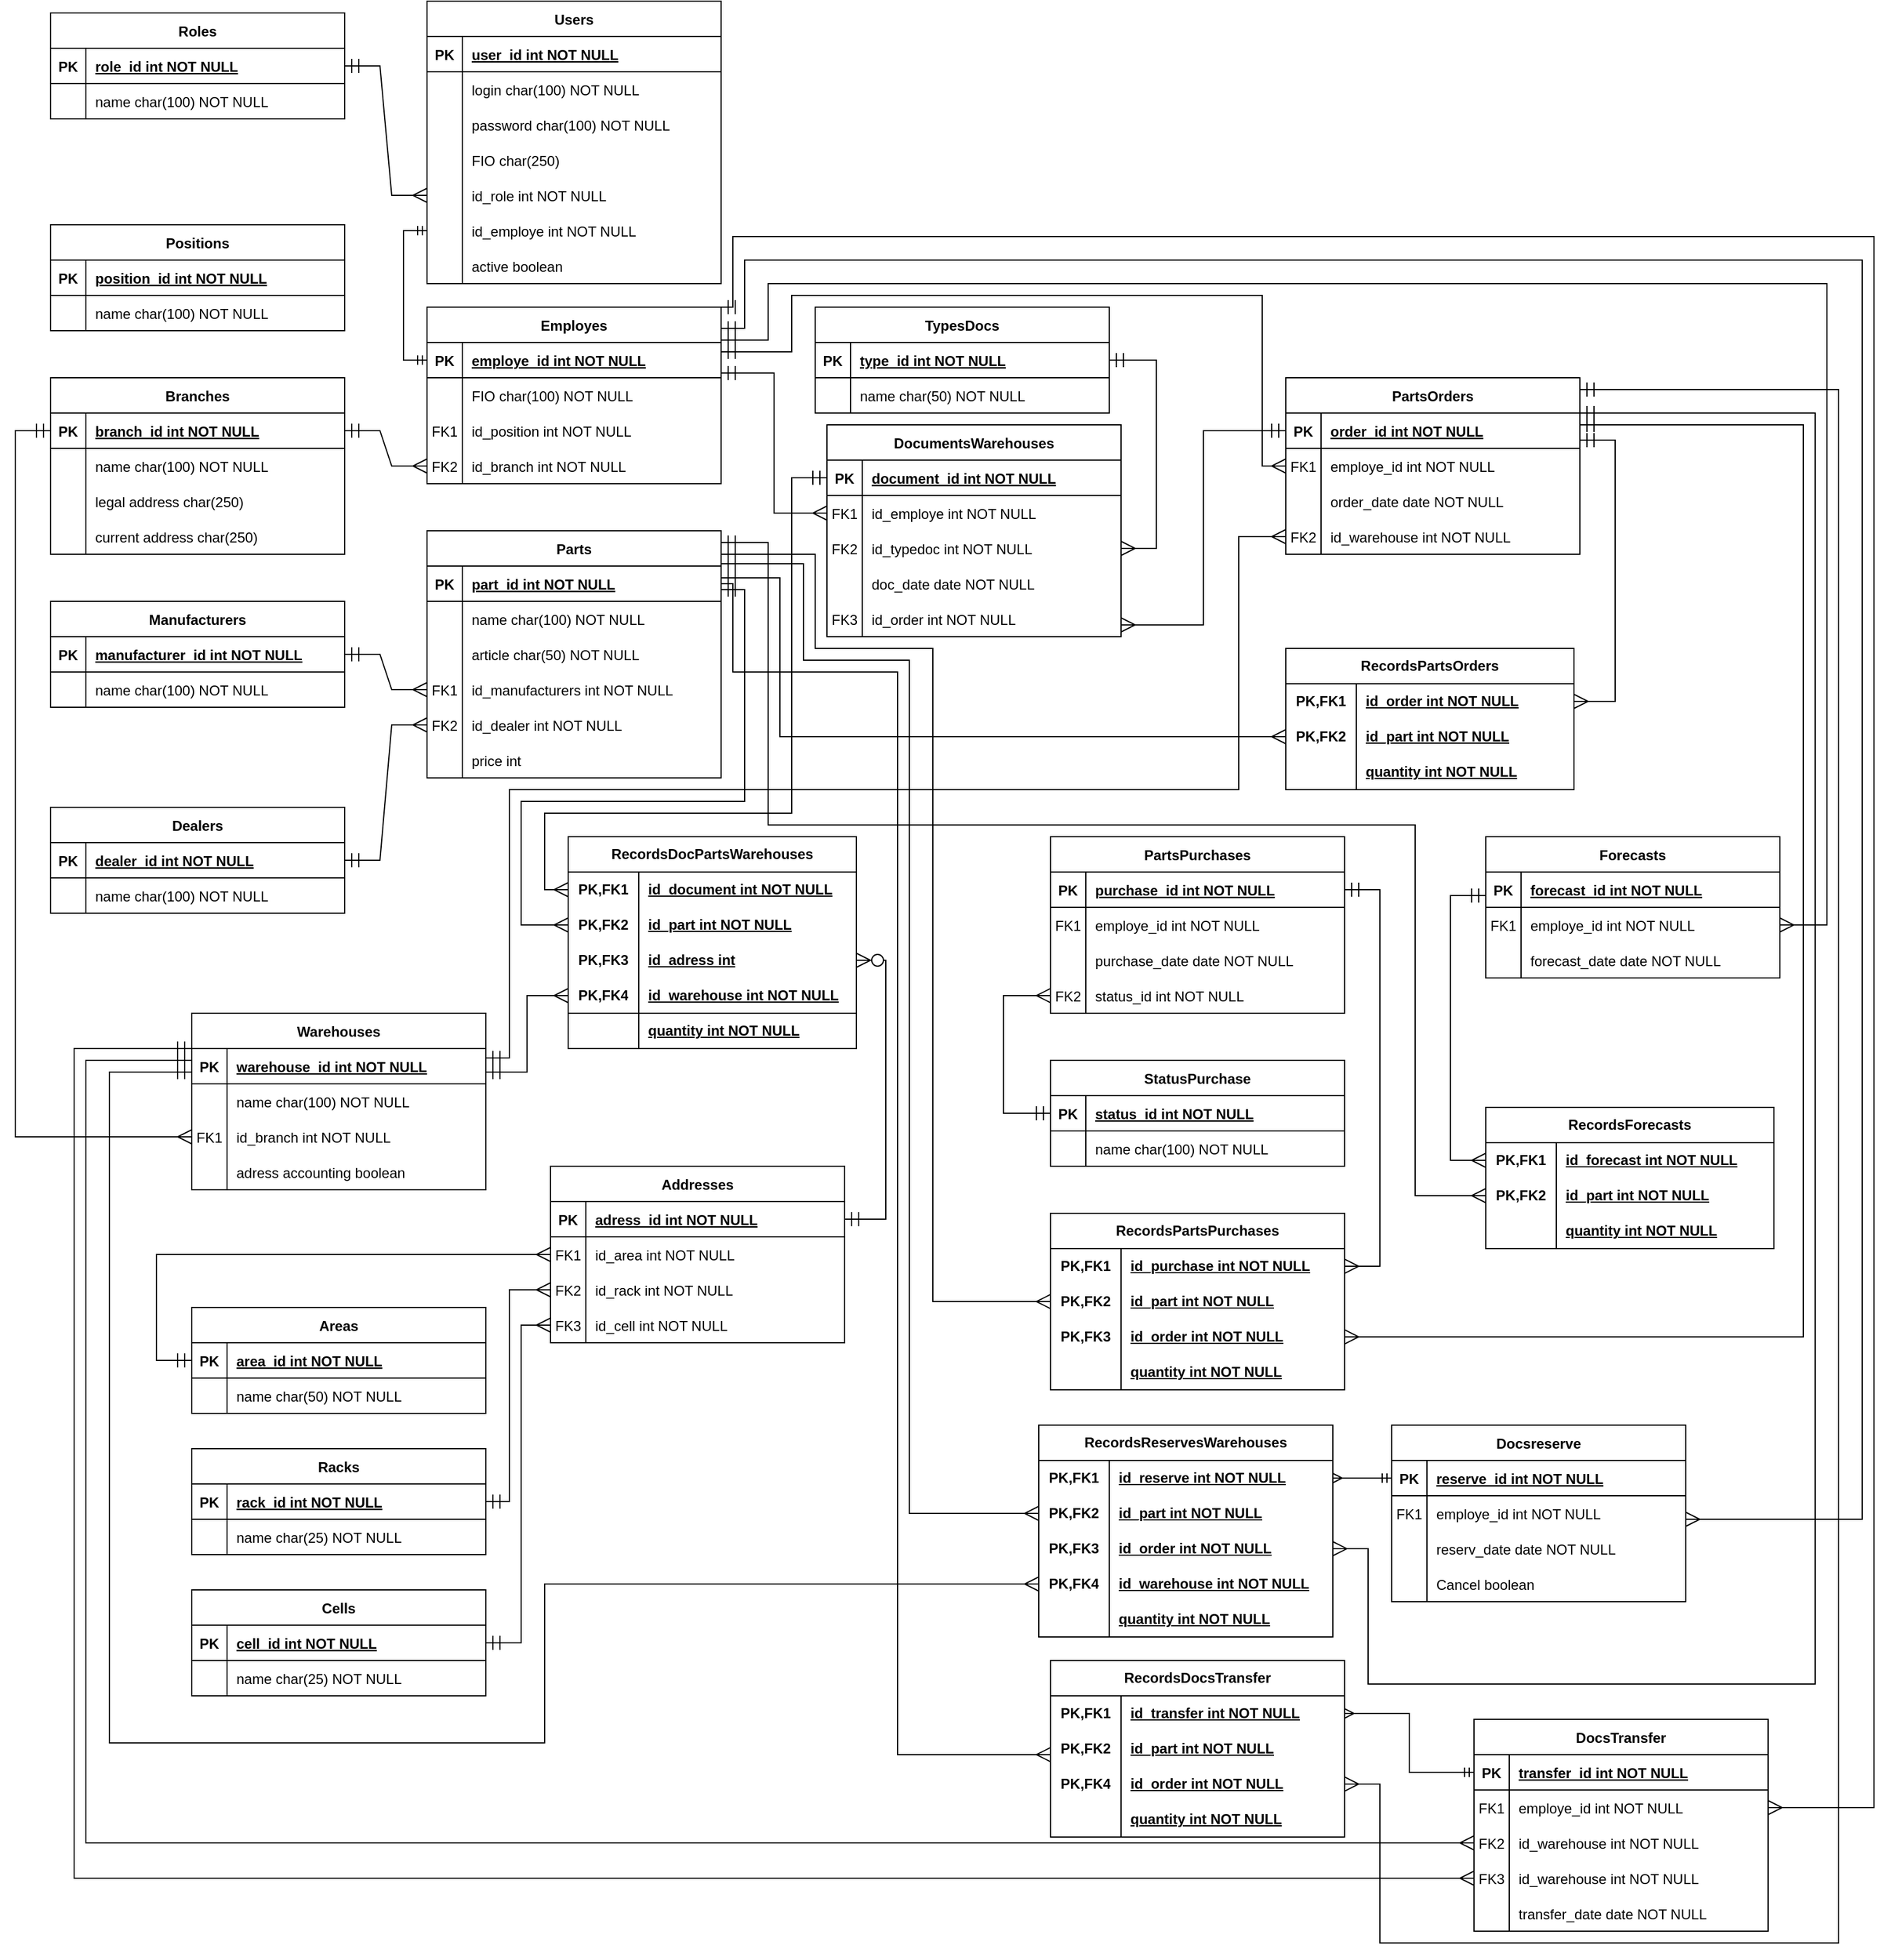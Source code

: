 <mxfile version="21.6.8" type="device">
  <diagram id="R2lEEEUBdFMjLlhIrx00" name="Page-1">
    <mxGraphModel dx="2268" dy="1928" grid="1" gridSize="10" guides="1" tooltips="1" connect="1" arrows="1" fold="1" page="1" pageScale="1" pageWidth="850" pageHeight="1100" math="0" shadow="0" extFonts="Permanent Marker^https://fonts.googleapis.com/css?family=Permanent+Marker">
      <root>
        <mxCell id="0" />
        <mxCell id="1" parent="0" />
        <mxCell id="C-vyLk0tnHw3VtMMgP7b-2" value="PartsOrders" style="shape=table;startSize=30;container=1;collapsible=1;childLayout=tableLayout;fixedRows=1;rowLines=0;fontStyle=1;align=center;resizeLast=1;" parent="1" vertex="1">
          <mxGeometry x="800" y="140" width="250" height="150" as="geometry" />
        </mxCell>
        <mxCell id="C-vyLk0tnHw3VtMMgP7b-3" value="" style="shape=partialRectangle;collapsible=0;dropTarget=0;pointerEvents=0;fillColor=none;points=[[0,0.5],[1,0.5]];portConstraint=eastwest;top=0;left=0;right=0;bottom=1;" parent="C-vyLk0tnHw3VtMMgP7b-2" vertex="1">
          <mxGeometry y="30" width="250" height="30" as="geometry" />
        </mxCell>
        <mxCell id="C-vyLk0tnHw3VtMMgP7b-4" value="PK" style="shape=partialRectangle;overflow=hidden;connectable=0;fillColor=none;top=0;left=0;bottom=0;right=0;fontStyle=1;" parent="C-vyLk0tnHw3VtMMgP7b-3" vertex="1">
          <mxGeometry width="30" height="30" as="geometry">
            <mxRectangle width="30" height="30" as="alternateBounds" />
          </mxGeometry>
        </mxCell>
        <mxCell id="C-vyLk0tnHw3VtMMgP7b-5" value="order_id int NOT NULL " style="shape=partialRectangle;overflow=hidden;connectable=0;fillColor=none;top=0;left=0;bottom=0;right=0;align=left;spacingLeft=6;fontStyle=5;" parent="C-vyLk0tnHw3VtMMgP7b-3" vertex="1">
          <mxGeometry x="30" width="220" height="30" as="geometry">
            <mxRectangle width="220" height="30" as="alternateBounds" />
          </mxGeometry>
        </mxCell>
        <mxCell id="C-vyLk0tnHw3VtMMgP7b-6" value="" style="shape=partialRectangle;collapsible=0;dropTarget=0;pointerEvents=0;fillColor=none;points=[[0,0.5],[1,0.5]];portConstraint=eastwest;top=0;left=0;right=0;bottom=0;" parent="C-vyLk0tnHw3VtMMgP7b-2" vertex="1">
          <mxGeometry y="60" width="250" height="30" as="geometry" />
        </mxCell>
        <mxCell id="C-vyLk0tnHw3VtMMgP7b-7" value="FK1" style="shape=partialRectangle;overflow=hidden;connectable=0;fillColor=none;top=0;left=0;bottom=0;right=0;" parent="C-vyLk0tnHw3VtMMgP7b-6" vertex="1">
          <mxGeometry width="30" height="30" as="geometry">
            <mxRectangle width="30" height="30" as="alternateBounds" />
          </mxGeometry>
        </mxCell>
        <mxCell id="C-vyLk0tnHw3VtMMgP7b-8" value="employe_id int NOT NULL" style="shape=partialRectangle;overflow=hidden;connectable=0;fillColor=none;top=0;left=0;bottom=0;right=0;align=left;spacingLeft=6;" parent="C-vyLk0tnHw3VtMMgP7b-6" vertex="1">
          <mxGeometry x="30" width="220" height="30" as="geometry">
            <mxRectangle width="220" height="30" as="alternateBounds" />
          </mxGeometry>
        </mxCell>
        <mxCell id="C-vyLk0tnHw3VtMMgP7b-9" value="" style="shape=partialRectangle;collapsible=0;dropTarget=0;pointerEvents=0;fillColor=none;points=[[0,0.5],[1,0.5]];portConstraint=eastwest;top=0;left=0;right=0;bottom=0;" parent="C-vyLk0tnHw3VtMMgP7b-2" vertex="1">
          <mxGeometry y="90" width="250" height="30" as="geometry" />
        </mxCell>
        <mxCell id="C-vyLk0tnHw3VtMMgP7b-10" value="" style="shape=partialRectangle;overflow=hidden;connectable=0;fillColor=none;top=0;left=0;bottom=0;right=0;" parent="C-vyLk0tnHw3VtMMgP7b-9" vertex="1">
          <mxGeometry width="30" height="30" as="geometry">
            <mxRectangle width="30" height="30" as="alternateBounds" />
          </mxGeometry>
        </mxCell>
        <mxCell id="C-vyLk0tnHw3VtMMgP7b-11" value="order_date date NOT NULL" style="shape=partialRectangle;overflow=hidden;connectable=0;fillColor=none;top=0;left=0;bottom=0;right=0;align=left;spacingLeft=6;" parent="C-vyLk0tnHw3VtMMgP7b-9" vertex="1">
          <mxGeometry x="30" width="220" height="30" as="geometry">
            <mxRectangle width="220" height="30" as="alternateBounds" />
          </mxGeometry>
        </mxCell>
        <mxCell id="K3jYFZmA_SNX4f-1_Iss-75" style="shape=partialRectangle;collapsible=0;dropTarget=0;pointerEvents=0;fillColor=none;points=[[0,0.5],[1,0.5]];portConstraint=eastwest;top=0;left=0;right=0;bottom=0;" parent="C-vyLk0tnHw3VtMMgP7b-2" vertex="1">
          <mxGeometry y="120" width="250" height="30" as="geometry" />
        </mxCell>
        <mxCell id="K3jYFZmA_SNX4f-1_Iss-76" value="FK2" style="shape=partialRectangle;overflow=hidden;connectable=0;fillColor=none;top=0;left=0;bottom=0;right=0;" parent="K3jYFZmA_SNX4f-1_Iss-75" vertex="1">
          <mxGeometry width="30" height="30" as="geometry">
            <mxRectangle width="30" height="30" as="alternateBounds" />
          </mxGeometry>
        </mxCell>
        <mxCell id="K3jYFZmA_SNX4f-1_Iss-77" value="id_warehouse int NOT NULL" style="shape=partialRectangle;overflow=hidden;connectable=0;fillColor=none;top=0;left=0;bottom=0;right=0;align=left;spacingLeft=6;" parent="K3jYFZmA_SNX4f-1_Iss-75" vertex="1">
          <mxGeometry x="30" width="220" height="30" as="geometry">
            <mxRectangle width="220" height="30" as="alternateBounds" />
          </mxGeometry>
        </mxCell>
        <mxCell id="C-vyLk0tnHw3VtMMgP7b-23" value="Employes" style="shape=table;startSize=30;container=1;collapsible=1;childLayout=tableLayout;fixedRows=1;rowLines=0;fontStyle=1;align=center;resizeLast=1;" parent="1" vertex="1">
          <mxGeometry x="70" y="80" width="250" height="150" as="geometry" />
        </mxCell>
        <mxCell id="C-vyLk0tnHw3VtMMgP7b-24" value="" style="shape=partialRectangle;collapsible=0;dropTarget=0;pointerEvents=0;fillColor=none;points=[[0,0.5],[1,0.5]];portConstraint=eastwest;top=0;left=0;right=0;bottom=1;" parent="C-vyLk0tnHw3VtMMgP7b-23" vertex="1">
          <mxGeometry y="30" width="250" height="30" as="geometry" />
        </mxCell>
        <mxCell id="C-vyLk0tnHw3VtMMgP7b-25" value="PK" style="shape=partialRectangle;overflow=hidden;connectable=0;fillColor=none;top=0;left=0;bottom=0;right=0;fontStyle=1;" parent="C-vyLk0tnHw3VtMMgP7b-24" vertex="1">
          <mxGeometry width="30" height="30" as="geometry">
            <mxRectangle width="30" height="30" as="alternateBounds" />
          </mxGeometry>
        </mxCell>
        <mxCell id="C-vyLk0tnHw3VtMMgP7b-26" value="employe_id int NOT NULL " style="shape=partialRectangle;overflow=hidden;connectable=0;fillColor=none;top=0;left=0;bottom=0;right=0;align=left;spacingLeft=6;fontStyle=5;" parent="C-vyLk0tnHw3VtMMgP7b-24" vertex="1">
          <mxGeometry x="30" width="220" height="30" as="geometry">
            <mxRectangle width="220" height="30" as="alternateBounds" />
          </mxGeometry>
        </mxCell>
        <mxCell id="C-vyLk0tnHw3VtMMgP7b-27" value="" style="shape=partialRectangle;collapsible=0;dropTarget=0;pointerEvents=0;fillColor=none;points=[[0,0.5],[1,0.5]];portConstraint=eastwest;top=0;left=0;right=0;bottom=0;" parent="C-vyLk0tnHw3VtMMgP7b-23" vertex="1">
          <mxGeometry y="60" width="250" height="30" as="geometry" />
        </mxCell>
        <mxCell id="C-vyLk0tnHw3VtMMgP7b-28" value="" style="shape=partialRectangle;overflow=hidden;connectable=0;fillColor=none;top=0;left=0;bottom=0;right=0;" parent="C-vyLk0tnHw3VtMMgP7b-27" vertex="1">
          <mxGeometry width="30" height="30" as="geometry">
            <mxRectangle width="30" height="30" as="alternateBounds" />
          </mxGeometry>
        </mxCell>
        <mxCell id="C-vyLk0tnHw3VtMMgP7b-29" value="FIO char(100) NOT NULL" style="shape=partialRectangle;overflow=hidden;connectable=0;fillColor=none;top=0;left=0;bottom=0;right=0;align=left;spacingLeft=6;" parent="C-vyLk0tnHw3VtMMgP7b-27" vertex="1">
          <mxGeometry x="30" width="220" height="30" as="geometry">
            <mxRectangle width="220" height="30" as="alternateBounds" />
          </mxGeometry>
        </mxCell>
        <mxCell id="bjYtK9XMxaU1EvL-qD9I-1" style="shape=partialRectangle;collapsible=0;dropTarget=0;pointerEvents=0;fillColor=none;points=[[0,0.5],[1,0.5]];portConstraint=eastwest;top=0;left=0;right=0;bottom=0;" parent="C-vyLk0tnHw3VtMMgP7b-23" vertex="1">
          <mxGeometry y="90" width="250" height="30" as="geometry" />
        </mxCell>
        <mxCell id="bjYtK9XMxaU1EvL-qD9I-2" value="FK1" style="shape=partialRectangle;overflow=hidden;connectable=0;fillColor=none;top=0;left=0;bottom=0;right=0;" parent="bjYtK9XMxaU1EvL-qD9I-1" vertex="1">
          <mxGeometry width="30" height="30" as="geometry">
            <mxRectangle width="30" height="30" as="alternateBounds" />
          </mxGeometry>
        </mxCell>
        <mxCell id="bjYtK9XMxaU1EvL-qD9I-3" value="id_position int NOT NULL" style="shape=partialRectangle;overflow=hidden;connectable=0;fillColor=none;top=0;left=0;bottom=0;right=0;align=left;spacingLeft=6;" parent="bjYtK9XMxaU1EvL-qD9I-1" vertex="1">
          <mxGeometry x="30" width="220" height="30" as="geometry">
            <mxRectangle width="220" height="30" as="alternateBounds" />
          </mxGeometry>
        </mxCell>
        <mxCell id="bjYtK9XMxaU1EvL-qD9I-4" style="shape=partialRectangle;collapsible=0;dropTarget=0;pointerEvents=0;fillColor=none;points=[[0,0.5],[1,0.5]];portConstraint=eastwest;top=0;left=0;right=0;bottom=0;" parent="C-vyLk0tnHw3VtMMgP7b-23" vertex="1">
          <mxGeometry y="120" width="250" height="30" as="geometry" />
        </mxCell>
        <mxCell id="bjYtK9XMxaU1EvL-qD9I-5" value="FK2" style="shape=partialRectangle;overflow=hidden;connectable=0;fillColor=none;top=0;left=0;bottom=0;right=0;" parent="bjYtK9XMxaU1EvL-qD9I-4" vertex="1">
          <mxGeometry width="30" height="30" as="geometry">
            <mxRectangle width="30" height="30" as="alternateBounds" />
          </mxGeometry>
        </mxCell>
        <mxCell id="bjYtK9XMxaU1EvL-qD9I-6" value="id_branch int NOT NULL" style="shape=partialRectangle;overflow=hidden;connectable=0;fillColor=none;top=0;left=0;bottom=0;right=0;align=left;spacingLeft=6;" parent="bjYtK9XMxaU1EvL-qD9I-4" vertex="1">
          <mxGeometry x="30" width="220" height="30" as="geometry">
            <mxRectangle width="220" height="30" as="alternateBounds" />
          </mxGeometry>
        </mxCell>
        <mxCell id="bjYtK9XMxaU1EvL-qD9I-7" value="Positions" style="shape=table;startSize=30;container=1;collapsible=1;childLayout=tableLayout;fixedRows=1;rowLines=0;fontStyle=1;align=center;resizeLast=1;" parent="1" vertex="1">
          <mxGeometry x="-250" y="10" width="250" height="90" as="geometry" />
        </mxCell>
        <mxCell id="bjYtK9XMxaU1EvL-qD9I-8" value="" style="shape=partialRectangle;collapsible=0;dropTarget=0;pointerEvents=0;fillColor=none;points=[[0,0.5],[1,0.5]];portConstraint=eastwest;top=0;left=0;right=0;bottom=1;" parent="bjYtK9XMxaU1EvL-qD9I-7" vertex="1">
          <mxGeometry y="30" width="250" height="30" as="geometry" />
        </mxCell>
        <mxCell id="bjYtK9XMxaU1EvL-qD9I-9" value="PK" style="shape=partialRectangle;overflow=hidden;connectable=0;fillColor=none;top=0;left=0;bottom=0;right=0;fontStyle=1;" parent="bjYtK9XMxaU1EvL-qD9I-8" vertex="1">
          <mxGeometry width="30" height="30" as="geometry">
            <mxRectangle width="30" height="30" as="alternateBounds" />
          </mxGeometry>
        </mxCell>
        <mxCell id="bjYtK9XMxaU1EvL-qD9I-10" value="position_id int NOT NULL " style="shape=partialRectangle;overflow=hidden;connectable=0;fillColor=none;top=0;left=0;bottom=0;right=0;align=left;spacingLeft=6;fontStyle=5;" parent="bjYtK9XMxaU1EvL-qD9I-8" vertex="1">
          <mxGeometry x="30" width="220" height="30" as="geometry">
            <mxRectangle width="220" height="30" as="alternateBounds" />
          </mxGeometry>
        </mxCell>
        <mxCell id="bjYtK9XMxaU1EvL-qD9I-11" value="" style="shape=partialRectangle;collapsible=0;dropTarget=0;pointerEvents=0;fillColor=none;points=[[0,0.5],[1,0.5]];portConstraint=eastwest;top=0;left=0;right=0;bottom=0;" parent="bjYtK9XMxaU1EvL-qD9I-7" vertex="1">
          <mxGeometry y="60" width="250" height="30" as="geometry" />
        </mxCell>
        <mxCell id="bjYtK9XMxaU1EvL-qD9I-12" value="" style="shape=partialRectangle;overflow=hidden;connectable=0;fillColor=none;top=0;left=0;bottom=0;right=0;" parent="bjYtK9XMxaU1EvL-qD9I-11" vertex="1">
          <mxGeometry width="30" height="30" as="geometry">
            <mxRectangle width="30" height="30" as="alternateBounds" />
          </mxGeometry>
        </mxCell>
        <mxCell id="bjYtK9XMxaU1EvL-qD9I-13" value="name char(100) NOT NULL" style="shape=partialRectangle;overflow=hidden;connectable=0;fillColor=none;top=0;left=0;bottom=0;right=0;align=left;spacingLeft=6;" parent="bjYtK9XMxaU1EvL-qD9I-11" vertex="1">
          <mxGeometry x="30" width="220" height="30" as="geometry">
            <mxRectangle width="220" height="30" as="alternateBounds" />
          </mxGeometry>
        </mxCell>
        <mxCell id="bjYtK9XMxaU1EvL-qD9I-17" value="Branches" style="shape=table;startSize=30;container=1;collapsible=1;childLayout=tableLayout;fixedRows=1;rowLines=0;fontStyle=1;align=center;resizeLast=1;" parent="1" vertex="1">
          <mxGeometry x="-250" y="140" width="250" height="150" as="geometry" />
        </mxCell>
        <mxCell id="bjYtK9XMxaU1EvL-qD9I-18" value="" style="shape=partialRectangle;collapsible=0;dropTarget=0;pointerEvents=0;fillColor=none;points=[[0,0.5],[1,0.5]];portConstraint=eastwest;top=0;left=0;right=0;bottom=1;" parent="bjYtK9XMxaU1EvL-qD9I-17" vertex="1">
          <mxGeometry y="30" width="250" height="30" as="geometry" />
        </mxCell>
        <mxCell id="bjYtK9XMxaU1EvL-qD9I-19" value="PK" style="shape=partialRectangle;overflow=hidden;connectable=0;fillColor=none;top=0;left=0;bottom=0;right=0;fontStyle=1;" parent="bjYtK9XMxaU1EvL-qD9I-18" vertex="1">
          <mxGeometry width="30" height="30" as="geometry">
            <mxRectangle width="30" height="30" as="alternateBounds" />
          </mxGeometry>
        </mxCell>
        <mxCell id="bjYtK9XMxaU1EvL-qD9I-20" value="branch_id int NOT NULL " style="shape=partialRectangle;overflow=hidden;connectable=0;fillColor=none;top=0;left=0;bottom=0;right=0;align=left;spacingLeft=6;fontStyle=5;" parent="bjYtK9XMxaU1EvL-qD9I-18" vertex="1">
          <mxGeometry x="30" width="220" height="30" as="geometry">
            <mxRectangle width="220" height="30" as="alternateBounds" />
          </mxGeometry>
        </mxCell>
        <mxCell id="bjYtK9XMxaU1EvL-qD9I-21" value="" style="shape=partialRectangle;collapsible=0;dropTarget=0;pointerEvents=0;fillColor=none;points=[[0,0.5],[1,0.5]];portConstraint=eastwest;top=0;left=0;right=0;bottom=0;" parent="bjYtK9XMxaU1EvL-qD9I-17" vertex="1">
          <mxGeometry y="60" width="250" height="30" as="geometry" />
        </mxCell>
        <mxCell id="bjYtK9XMxaU1EvL-qD9I-22" value="" style="shape=partialRectangle;overflow=hidden;connectable=0;fillColor=none;top=0;left=0;bottom=0;right=0;" parent="bjYtK9XMxaU1EvL-qD9I-21" vertex="1">
          <mxGeometry width="30" height="30" as="geometry">
            <mxRectangle width="30" height="30" as="alternateBounds" />
          </mxGeometry>
        </mxCell>
        <mxCell id="bjYtK9XMxaU1EvL-qD9I-23" value="name char(100) NOT NULL" style="shape=partialRectangle;overflow=hidden;connectable=0;fillColor=none;top=0;left=0;bottom=0;right=0;align=left;spacingLeft=6;" parent="bjYtK9XMxaU1EvL-qD9I-21" vertex="1">
          <mxGeometry x="30" width="220" height="30" as="geometry">
            <mxRectangle width="220" height="30" as="alternateBounds" />
          </mxGeometry>
        </mxCell>
        <mxCell id="DvCYBM0iFF7x-aga-4Bl-4" style="shape=partialRectangle;collapsible=0;dropTarget=0;pointerEvents=0;fillColor=none;points=[[0,0.5],[1,0.5]];portConstraint=eastwest;top=0;left=0;right=0;bottom=0;" parent="bjYtK9XMxaU1EvL-qD9I-17" vertex="1">
          <mxGeometry y="90" width="250" height="30" as="geometry" />
        </mxCell>
        <mxCell id="DvCYBM0iFF7x-aga-4Bl-5" style="shape=partialRectangle;overflow=hidden;connectable=0;fillColor=none;top=0;left=0;bottom=0;right=0;" parent="DvCYBM0iFF7x-aga-4Bl-4" vertex="1">
          <mxGeometry width="30" height="30" as="geometry">
            <mxRectangle width="30" height="30" as="alternateBounds" />
          </mxGeometry>
        </mxCell>
        <mxCell id="DvCYBM0iFF7x-aga-4Bl-6" value="legal address char(250)" style="shape=partialRectangle;overflow=hidden;connectable=0;fillColor=none;top=0;left=0;bottom=0;right=0;align=left;spacingLeft=6;" parent="DvCYBM0iFF7x-aga-4Bl-4" vertex="1">
          <mxGeometry x="30" width="220" height="30" as="geometry">
            <mxRectangle width="220" height="30" as="alternateBounds" />
          </mxGeometry>
        </mxCell>
        <mxCell id="DvCYBM0iFF7x-aga-4Bl-1" style="shape=partialRectangle;collapsible=0;dropTarget=0;pointerEvents=0;fillColor=none;points=[[0,0.5],[1,0.5]];portConstraint=eastwest;top=0;left=0;right=0;bottom=0;" parent="bjYtK9XMxaU1EvL-qD9I-17" vertex="1">
          <mxGeometry y="120" width="250" height="30" as="geometry" />
        </mxCell>
        <mxCell id="DvCYBM0iFF7x-aga-4Bl-2" style="shape=partialRectangle;overflow=hidden;connectable=0;fillColor=none;top=0;left=0;bottom=0;right=0;" parent="DvCYBM0iFF7x-aga-4Bl-1" vertex="1">
          <mxGeometry width="30" height="30" as="geometry">
            <mxRectangle width="30" height="30" as="alternateBounds" />
          </mxGeometry>
        </mxCell>
        <mxCell id="DvCYBM0iFF7x-aga-4Bl-3" value="current address char(250) " style="shape=partialRectangle;overflow=hidden;connectable=0;fillColor=none;top=0;left=0;bottom=0;right=0;align=left;spacingLeft=6;" parent="DvCYBM0iFF7x-aga-4Bl-1" vertex="1">
          <mxGeometry x="30" width="220" height="30" as="geometry">
            <mxRectangle width="220" height="30" as="alternateBounds" />
          </mxGeometry>
        </mxCell>
        <mxCell id="-VWwHbJHO2wMdMNhacn--2" value="" style="edgeStyle=entityRelationEdgeStyle;fontSize=12;html=1;endArrow=ERmany;rounded=0;entryX=0;entryY=0.5;entryDx=0;entryDy=0;endSize=10;startSize=10;startArrow=ERmandOne;startFill=0;endFill=0;" parent="1" target="OplZCmq13LyBhNHiJ_hn-28" edge="1">
          <mxGeometry width="100" height="100" relative="1" as="geometry">
            <mxPoint y="-125" as="sourcePoint" />
            <mxPoint x="70" as="targetPoint" />
          </mxGeometry>
        </mxCell>
        <mxCell id="-VWwHbJHO2wMdMNhacn--3" value="" style="edgeStyle=entityRelationEdgeStyle;fontSize=12;html=1;endArrow=ERmany;rounded=0;entryX=0;entryY=0.5;entryDx=0;entryDy=0;exitX=1;exitY=0.5;exitDx=0;exitDy=0;endSize=10;startSize=10;startArrow=ERmandOne;startFill=0;endFill=0;" parent="1" source="bjYtK9XMxaU1EvL-qD9I-18" target="bjYtK9XMxaU1EvL-qD9I-4" edge="1">
          <mxGeometry width="100" height="100" relative="1" as="geometry">
            <mxPoint x="-30" y="310" as="sourcePoint" />
            <mxPoint x="70" y="210" as="targetPoint" />
          </mxGeometry>
        </mxCell>
        <mxCell id="-VWwHbJHO2wMdMNhacn--4" value="Parts" style="shape=table;startSize=30;container=1;collapsible=1;childLayout=tableLayout;fixedRows=1;rowLines=0;fontStyle=1;align=center;resizeLast=1;" parent="1" vertex="1">
          <mxGeometry x="70" y="270" width="250" height="210" as="geometry" />
        </mxCell>
        <mxCell id="-VWwHbJHO2wMdMNhacn--5" value="" style="shape=partialRectangle;collapsible=0;dropTarget=0;pointerEvents=0;fillColor=none;points=[[0,0.5],[1,0.5]];portConstraint=eastwest;top=0;left=0;right=0;bottom=1;" parent="-VWwHbJHO2wMdMNhacn--4" vertex="1">
          <mxGeometry y="30" width="250" height="30" as="geometry" />
        </mxCell>
        <mxCell id="-VWwHbJHO2wMdMNhacn--6" value="PK" style="shape=partialRectangle;overflow=hidden;connectable=0;fillColor=none;top=0;left=0;bottom=0;right=0;fontStyle=1;" parent="-VWwHbJHO2wMdMNhacn--5" vertex="1">
          <mxGeometry width="30" height="30" as="geometry">
            <mxRectangle width="30" height="30" as="alternateBounds" />
          </mxGeometry>
        </mxCell>
        <mxCell id="-VWwHbJHO2wMdMNhacn--7" value="part_id int NOT NULL " style="shape=partialRectangle;overflow=hidden;connectable=0;fillColor=none;top=0;left=0;bottom=0;right=0;align=left;spacingLeft=6;fontStyle=5;" parent="-VWwHbJHO2wMdMNhacn--5" vertex="1">
          <mxGeometry x="30" width="220" height="30" as="geometry">
            <mxRectangle width="220" height="30" as="alternateBounds" />
          </mxGeometry>
        </mxCell>
        <mxCell id="-VWwHbJHO2wMdMNhacn--8" value="" style="shape=partialRectangle;collapsible=0;dropTarget=0;pointerEvents=0;fillColor=none;points=[[0,0.5],[1,0.5]];portConstraint=eastwest;top=0;left=0;right=0;bottom=0;" parent="-VWwHbJHO2wMdMNhacn--4" vertex="1">
          <mxGeometry y="60" width="250" height="30" as="geometry" />
        </mxCell>
        <mxCell id="-VWwHbJHO2wMdMNhacn--9" value="" style="shape=partialRectangle;overflow=hidden;connectable=0;fillColor=none;top=0;left=0;bottom=0;right=0;" parent="-VWwHbJHO2wMdMNhacn--8" vertex="1">
          <mxGeometry width="30" height="30" as="geometry">
            <mxRectangle width="30" height="30" as="alternateBounds" />
          </mxGeometry>
        </mxCell>
        <mxCell id="-VWwHbJHO2wMdMNhacn--10" value="name char(100) NOT NULL" style="shape=partialRectangle;overflow=hidden;connectable=0;fillColor=none;top=0;left=0;bottom=0;right=0;align=left;spacingLeft=6;" parent="-VWwHbJHO2wMdMNhacn--8" vertex="1">
          <mxGeometry x="30" width="220" height="30" as="geometry">
            <mxRectangle width="220" height="30" as="alternateBounds" />
          </mxGeometry>
        </mxCell>
        <mxCell id="-VWwHbJHO2wMdMNhacn--17" style="shape=partialRectangle;collapsible=0;dropTarget=0;pointerEvents=0;fillColor=none;points=[[0,0.5],[1,0.5]];portConstraint=eastwest;top=0;left=0;right=0;bottom=0;" parent="-VWwHbJHO2wMdMNhacn--4" vertex="1">
          <mxGeometry y="90" width="250" height="30" as="geometry" />
        </mxCell>
        <mxCell id="-VWwHbJHO2wMdMNhacn--18" style="shape=partialRectangle;overflow=hidden;connectable=0;fillColor=none;top=0;left=0;bottom=0;right=0;" parent="-VWwHbJHO2wMdMNhacn--17" vertex="1">
          <mxGeometry width="30" height="30" as="geometry">
            <mxRectangle width="30" height="30" as="alternateBounds" />
          </mxGeometry>
        </mxCell>
        <mxCell id="-VWwHbJHO2wMdMNhacn--19" value="article char(50) NOT NULL" style="shape=partialRectangle;overflow=hidden;connectable=0;fillColor=none;top=0;left=0;bottom=0;right=0;align=left;spacingLeft=6;" parent="-VWwHbJHO2wMdMNhacn--17" vertex="1">
          <mxGeometry x="30" width="220" height="30" as="geometry">
            <mxRectangle width="220" height="30" as="alternateBounds" />
          </mxGeometry>
        </mxCell>
        <mxCell id="-VWwHbJHO2wMdMNhacn--11" style="shape=partialRectangle;collapsible=0;dropTarget=0;pointerEvents=0;fillColor=none;points=[[0,0.5],[1,0.5]];portConstraint=eastwest;top=0;left=0;right=0;bottom=0;" parent="-VWwHbJHO2wMdMNhacn--4" vertex="1">
          <mxGeometry y="120" width="250" height="30" as="geometry" />
        </mxCell>
        <mxCell id="-VWwHbJHO2wMdMNhacn--12" value="FK1" style="shape=partialRectangle;overflow=hidden;connectable=0;fillColor=none;top=0;left=0;bottom=0;right=0;" parent="-VWwHbJHO2wMdMNhacn--11" vertex="1">
          <mxGeometry width="30" height="30" as="geometry">
            <mxRectangle width="30" height="30" as="alternateBounds" />
          </mxGeometry>
        </mxCell>
        <mxCell id="-VWwHbJHO2wMdMNhacn--13" value="id_manufacturers int NOT NULL" style="shape=partialRectangle;overflow=hidden;connectable=0;fillColor=none;top=0;left=0;bottom=0;right=0;align=left;spacingLeft=6;" parent="-VWwHbJHO2wMdMNhacn--11" vertex="1">
          <mxGeometry x="30" width="220" height="30" as="geometry">
            <mxRectangle width="220" height="30" as="alternateBounds" />
          </mxGeometry>
        </mxCell>
        <mxCell id="-VWwHbJHO2wMdMNhacn--14" style="shape=partialRectangle;collapsible=0;dropTarget=0;pointerEvents=0;fillColor=none;points=[[0,0.5],[1,0.5]];portConstraint=eastwest;top=0;left=0;right=0;bottom=0;" parent="-VWwHbJHO2wMdMNhacn--4" vertex="1">
          <mxGeometry y="150" width="250" height="30" as="geometry" />
        </mxCell>
        <mxCell id="-VWwHbJHO2wMdMNhacn--15" value="FK2" style="shape=partialRectangle;overflow=hidden;connectable=0;fillColor=none;top=0;left=0;bottom=0;right=0;" parent="-VWwHbJHO2wMdMNhacn--14" vertex="1">
          <mxGeometry width="30" height="30" as="geometry">
            <mxRectangle width="30" height="30" as="alternateBounds" />
          </mxGeometry>
        </mxCell>
        <mxCell id="-VWwHbJHO2wMdMNhacn--16" value="id_dealer int NOT NULL" style="shape=partialRectangle;overflow=hidden;connectable=0;fillColor=none;top=0;left=0;bottom=0;right=0;align=left;spacingLeft=6;" parent="-VWwHbJHO2wMdMNhacn--14" vertex="1">
          <mxGeometry x="30" width="220" height="30" as="geometry">
            <mxRectangle width="220" height="30" as="alternateBounds" />
          </mxGeometry>
        </mxCell>
        <mxCell id="-VWwHbJHO2wMdMNhacn--36" style="shape=partialRectangle;collapsible=0;dropTarget=0;pointerEvents=0;fillColor=none;points=[[0,0.5],[1,0.5]];portConstraint=eastwest;top=0;left=0;right=0;bottom=0;" parent="-VWwHbJHO2wMdMNhacn--4" vertex="1">
          <mxGeometry y="180" width="250" height="30" as="geometry" />
        </mxCell>
        <mxCell id="-VWwHbJHO2wMdMNhacn--37" style="shape=partialRectangle;overflow=hidden;connectable=0;fillColor=none;top=0;left=0;bottom=0;right=0;" parent="-VWwHbJHO2wMdMNhacn--36" vertex="1">
          <mxGeometry width="30" height="30" as="geometry">
            <mxRectangle width="30" height="30" as="alternateBounds" />
          </mxGeometry>
        </mxCell>
        <mxCell id="-VWwHbJHO2wMdMNhacn--38" value="price int " style="shape=partialRectangle;overflow=hidden;connectable=0;fillColor=none;top=0;left=0;bottom=0;right=0;align=left;spacingLeft=6;" parent="-VWwHbJHO2wMdMNhacn--36" vertex="1">
          <mxGeometry x="30" width="220" height="30" as="geometry">
            <mxRectangle width="220" height="30" as="alternateBounds" />
          </mxGeometry>
        </mxCell>
        <mxCell id="-VWwHbJHO2wMdMNhacn--20" value="Manufacturers" style="shape=table;startSize=30;container=1;collapsible=1;childLayout=tableLayout;fixedRows=1;rowLines=0;fontStyle=1;align=center;resizeLast=1;" parent="1" vertex="1">
          <mxGeometry x="-250" y="330" width="250" height="90" as="geometry" />
        </mxCell>
        <mxCell id="-VWwHbJHO2wMdMNhacn--21" value="" style="shape=partialRectangle;collapsible=0;dropTarget=0;pointerEvents=0;fillColor=none;points=[[0,0.5],[1,0.5]];portConstraint=eastwest;top=0;left=0;right=0;bottom=1;" parent="-VWwHbJHO2wMdMNhacn--20" vertex="1">
          <mxGeometry y="30" width="250" height="30" as="geometry" />
        </mxCell>
        <mxCell id="-VWwHbJHO2wMdMNhacn--22" value="PK" style="shape=partialRectangle;overflow=hidden;connectable=0;fillColor=none;top=0;left=0;bottom=0;right=0;fontStyle=1;" parent="-VWwHbJHO2wMdMNhacn--21" vertex="1">
          <mxGeometry width="30" height="30" as="geometry">
            <mxRectangle width="30" height="30" as="alternateBounds" />
          </mxGeometry>
        </mxCell>
        <mxCell id="-VWwHbJHO2wMdMNhacn--23" value="manufacturer_id int NOT NULL " style="shape=partialRectangle;overflow=hidden;connectable=0;fillColor=none;top=0;left=0;bottom=0;right=0;align=left;spacingLeft=6;fontStyle=5;" parent="-VWwHbJHO2wMdMNhacn--21" vertex="1">
          <mxGeometry x="30" width="220" height="30" as="geometry">
            <mxRectangle width="220" height="30" as="alternateBounds" />
          </mxGeometry>
        </mxCell>
        <mxCell id="-VWwHbJHO2wMdMNhacn--24" value="" style="shape=partialRectangle;collapsible=0;dropTarget=0;pointerEvents=0;fillColor=none;points=[[0,0.5],[1,0.5]];portConstraint=eastwest;top=0;left=0;right=0;bottom=0;" parent="-VWwHbJHO2wMdMNhacn--20" vertex="1">
          <mxGeometry y="60" width="250" height="30" as="geometry" />
        </mxCell>
        <mxCell id="-VWwHbJHO2wMdMNhacn--25" value="" style="shape=partialRectangle;overflow=hidden;connectable=0;fillColor=none;top=0;left=0;bottom=0;right=0;" parent="-VWwHbJHO2wMdMNhacn--24" vertex="1">
          <mxGeometry width="30" height="30" as="geometry">
            <mxRectangle width="30" height="30" as="alternateBounds" />
          </mxGeometry>
        </mxCell>
        <mxCell id="-VWwHbJHO2wMdMNhacn--26" value="name char(100) NOT NULL" style="shape=partialRectangle;overflow=hidden;connectable=0;fillColor=none;top=0;left=0;bottom=0;right=0;align=left;spacingLeft=6;" parent="-VWwHbJHO2wMdMNhacn--24" vertex="1">
          <mxGeometry x="30" width="220" height="30" as="geometry">
            <mxRectangle width="220" height="30" as="alternateBounds" />
          </mxGeometry>
        </mxCell>
        <mxCell id="-VWwHbJHO2wMdMNhacn--27" value="Dealers" style="shape=table;startSize=30;container=1;collapsible=1;childLayout=tableLayout;fixedRows=1;rowLines=0;fontStyle=1;align=center;resizeLast=1;" parent="1" vertex="1">
          <mxGeometry x="-250" y="505" width="250" height="90" as="geometry" />
        </mxCell>
        <mxCell id="-VWwHbJHO2wMdMNhacn--28" value="" style="shape=partialRectangle;collapsible=0;dropTarget=0;pointerEvents=0;fillColor=none;points=[[0,0.5],[1,0.5]];portConstraint=eastwest;top=0;left=0;right=0;bottom=1;" parent="-VWwHbJHO2wMdMNhacn--27" vertex="1">
          <mxGeometry y="30" width="250" height="30" as="geometry" />
        </mxCell>
        <mxCell id="-VWwHbJHO2wMdMNhacn--29" value="PK" style="shape=partialRectangle;overflow=hidden;connectable=0;fillColor=none;top=0;left=0;bottom=0;right=0;fontStyle=1;" parent="-VWwHbJHO2wMdMNhacn--28" vertex="1">
          <mxGeometry width="30" height="30" as="geometry">
            <mxRectangle width="30" height="30" as="alternateBounds" />
          </mxGeometry>
        </mxCell>
        <mxCell id="-VWwHbJHO2wMdMNhacn--30" value="dealer_id int NOT NULL " style="shape=partialRectangle;overflow=hidden;connectable=0;fillColor=none;top=0;left=0;bottom=0;right=0;align=left;spacingLeft=6;fontStyle=5;" parent="-VWwHbJHO2wMdMNhacn--28" vertex="1">
          <mxGeometry x="30" width="220" height="30" as="geometry">
            <mxRectangle width="220" height="30" as="alternateBounds" />
          </mxGeometry>
        </mxCell>
        <mxCell id="-VWwHbJHO2wMdMNhacn--31" value="" style="shape=partialRectangle;collapsible=0;dropTarget=0;pointerEvents=0;fillColor=none;points=[[0,0.5],[1,0.5]];portConstraint=eastwest;top=0;left=0;right=0;bottom=0;" parent="-VWwHbJHO2wMdMNhacn--27" vertex="1">
          <mxGeometry y="60" width="250" height="30" as="geometry" />
        </mxCell>
        <mxCell id="-VWwHbJHO2wMdMNhacn--32" value="" style="shape=partialRectangle;overflow=hidden;connectable=0;fillColor=none;top=0;left=0;bottom=0;right=0;" parent="-VWwHbJHO2wMdMNhacn--31" vertex="1">
          <mxGeometry width="30" height="30" as="geometry">
            <mxRectangle width="30" height="30" as="alternateBounds" />
          </mxGeometry>
        </mxCell>
        <mxCell id="-VWwHbJHO2wMdMNhacn--33" value="name char(100) NOT NULL" style="shape=partialRectangle;overflow=hidden;connectable=0;fillColor=none;top=0;left=0;bottom=0;right=0;align=left;spacingLeft=6;" parent="-VWwHbJHO2wMdMNhacn--31" vertex="1">
          <mxGeometry x="30" width="220" height="30" as="geometry">
            <mxRectangle width="220" height="30" as="alternateBounds" />
          </mxGeometry>
        </mxCell>
        <mxCell id="-VWwHbJHO2wMdMNhacn--34" value="" style="edgeStyle=entityRelationEdgeStyle;fontSize=12;html=1;endArrow=ERmany;rounded=0;exitX=1;exitY=0.5;exitDx=0;exitDy=0;entryX=0;entryY=0.5;entryDx=0;entryDy=0;endSize=10;startSize=10;startArrow=ERmandOne;startFill=0;endFill=0;" parent="1" source="-VWwHbJHO2wMdMNhacn--21" target="-VWwHbJHO2wMdMNhacn--11" edge="1">
          <mxGeometry width="100" height="100" relative="1" as="geometry">
            <mxPoint x="-30" y="640" as="sourcePoint" />
            <mxPoint x="80" y="540" as="targetPoint" />
            <Array as="points">
              <mxPoint x="-40" y="580" />
            </Array>
          </mxGeometry>
        </mxCell>
        <mxCell id="-VWwHbJHO2wMdMNhacn--35" value="" style="edgeStyle=entityRelationEdgeStyle;fontSize=12;html=1;endArrow=ERmany;rounded=0;entryX=0;entryY=0.5;entryDx=0;entryDy=0;exitX=1;exitY=0.5;exitDx=0;exitDy=0;endSize=10;startSize=10;startArrow=ERmandOne;startFill=0;endFill=0;" parent="1" source="-VWwHbJHO2wMdMNhacn--28" target="-VWwHbJHO2wMdMNhacn--14" edge="1">
          <mxGeometry width="100" height="100" relative="1" as="geometry">
            <mxPoint x="-30" y="670" as="sourcePoint" />
            <mxPoint x="70" y="570" as="targetPoint" />
            <Array as="points">
              <mxPoint x="-30" y="690" />
            </Array>
          </mxGeometry>
        </mxCell>
        <mxCell id="-VWwHbJHO2wMdMNhacn--39" value="Warehouses" style="shape=table;startSize=30;container=1;collapsible=1;childLayout=tableLayout;fixedRows=1;rowLines=0;fontStyle=1;align=center;resizeLast=1;" parent="1" vertex="1">
          <mxGeometry x="-130" y="680" width="250" height="150" as="geometry" />
        </mxCell>
        <mxCell id="-VWwHbJHO2wMdMNhacn--40" value="" style="shape=partialRectangle;collapsible=0;dropTarget=0;pointerEvents=0;fillColor=none;points=[[0,0.5],[1,0.5]];portConstraint=eastwest;top=0;left=0;right=0;bottom=1;" parent="-VWwHbJHO2wMdMNhacn--39" vertex="1">
          <mxGeometry y="30" width="250" height="30" as="geometry" />
        </mxCell>
        <mxCell id="-VWwHbJHO2wMdMNhacn--41" value="PK" style="shape=partialRectangle;overflow=hidden;connectable=0;fillColor=none;top=0;left=0;bottom=0;right=0;fontStyle=1;" parent="-VWwHbJHO2wMdMNhacn--40" vertex="1">
          <mxGeometry width="30" height="30" as="geometry">
            <mxRectangle width="30" height="30" as="alternateBounds" />
          </mxGeometry>
        </mxCell>
        <mxCell id="-VWwHbJHO2wMdMNhacn--42" value="warehouse_id int NOT NULL " style="shape=partialRectangle;overflow=hidden;connectable=0;fillColor=none;top=0;left=0;bottom=0;right=0;align=left;spacingLeft=6;fontStyle=5;" parent="-VWwHbJHO2wMdMNhacn--40" vertex="1">
          <mxGeometry x="30" width="220" height="30" as="geometry">
            <mxRectangle width="220" height="30" as="alternateBounds" />
          </mxGeometry>
        </mxCell>
        <mxCell id="-VWwHbJHO2wMdMNhacn--43" value="" style="shape=partialRectangle;collapsible=0;dropTarget=0;pointerEvents=0;fillColor=none;points=[[0,0.5],[1,0.5]];portConstraint=eastwest;top=0;left=0;right=0;bottom=0;" parent="-VWwHbJHO2wMdMNhacn--39" vertex="1">
          <mxGeometry y="60" width="250" height="30" as="geometry" />
        </mxCell>
        <mxCell id="-VWwHbJHO2wMdMNhacn--44" value="" style="shape=partialRectangle;overflow=hidden;connectable=0;fillColor=none;top=0;left=0;bottom=0;right=0;" parent="-VWwHbJHO2wMdMNhacn--43" vertex="1">
          <mxGeometry width="30" height="30" as="geometry">
            <mxRectangle width="30" height="30" as="alternateBounds" />
          </mxGeometry>
        </mxCell>
        <mxCell id="-VWwHbJHO2wMdMNhacn--45" value="name char(100) NOT NULL" style="shape=partialRectangle;overflow=hidden;connectable=0;fillColor=none;top=0;left=0;bottom=0;right=0;align=left;spacingLeft=6;" parent="-VWwHbJHO2wMdMNhacn--43" vertex="1">
          <mxGeometry x="30" width="220" height="30" as="geometry">
            <mxRectangle width="220" height="30" as="alternateBounds" />
          </mxGeometry>
        </mxCell>
        <mxCell id="-VWwHbJHO2wMdMNhacn--46" style="shape=partialRectangle;collapsible=0;dropTarget=0;pointerEvents=0;fillColor=none;points=[[0,0.5],[1,0.5]];portConstraint=eastwest;top=0;left=0;right=0;bottom=0;" parent="-VWwHbJHO2wMdMNhacn--39" vertex="1">
          <mxGeometry y="90" width="250" height="30" as="geometry" />
        </mxCell>
        <mxCell id="-VWwHbJHO2wMdMNhacn--47" value="FK1" style="shape=partialRectangle;overflow=hidden;connectable=0;fillColor=none;top=0;left=0;bottom=0;right=0;" parent="-VWwHbJHO2wMdMNhacn--46" vertex="1">
          <mxGeometry width="30" height="30" as="geometry">
            <mxRectangle width="30" height="30" as="alternateBounds" />
          </mxGeometry>
        </mxCell>
        <mxCell id="-VWwHbJHO2wMdMNhacn--48" value="id_branch int NOT NULL" style="shape=partialRectangle;overflow=hidden;connectable=0;fillColor=none;top=0;left=0;bottom=0;right=0;align=left;spacingLeft=6;" parent="-VWwHbJHO2wMdMNhacn--46" vertex="1">
          <mxGeometry x="30" width="220" height="30" as="geometry">
            <mxRectangle width="220" height="30" as="alternateBounds" />
          </mxGeometry>
        </mxCell>
        <mxCell id="-VWwHbJHO2wMdMNhacn--49" style="shape=partialRectangle;collapsible=0;dropTarget=0;pointerEvents=0;fillColor=none;points=[[0,0.5],[1,0.5]];portConstraint=eastwest;top=0;left=0;right=0;bottom=0;" parent="-VWwHbJHO2wMdMNhacn--39" vertex="1">
          <mxGeometry y="120" width="250" height="30" as="geometry" />
        </mxCell>
        <mxCell id="-VWwHbJHO2wMdMNhacn--50" value="" style="shape=partialRectangle;overflow=hidden;connectable=0;fillColor=none;top=0;left=0;bottom=0;right=0;" parent="-VWwHbJHO2wMdMNhacn--49" vertex="1">
          <mxGeometry width="30" height="30" as="geometry">
            <mxRectangle width="30" height="30" as="alternateBounds" />
          </mxGeometry>
        </mxCell>
        <mxCell id="-VWwHbJHO2wMdMNhacn--51" value="adress accounting boolean" style="shape=partialRectangle;overflow=hidden;connectable=0;fillColor=none;top=0;left=0;bottom=0;right=0;align=left;spacingLeft=6;" parent="-VWwHbJHO2wMdMNhacn--49" vertex="1">
          <mxGeometry x="30" width="220" height="30" as="geometry">
            <mxRectangle width="220" height="30" as="alternateBounds" />
          </mxGeometry>
        </mxCell>
        <mxCell id="-VWwHbJHO2wMdMNhacn--52" value="" style="edgeStyle=orthogonalEdgeStyle;fontSize=12;html=1;endArrow=ERmany;rounded=0;exitX=0;exitY=0.5;exitDx=0;exitDy=0;entryX=0;entryY=0.5;entryDx=0;entryDy=0;endSize=10;startSize=10;startArrow=ERmandOne;startFill=0;endFill=0;" parent="1" source="bjYtK9XMxaU1EvL-qD9I-18" target="-VWwHbJHO2wMdMNhacn--46" edge="1">
          <mxGeometry width="100" height="100" relative="1" as="geometry">
            <mxPoint x="-30" y="850" as="sourcePoint" />
            <mxPoint x="-180" y="800" as="targetPoint" />
            <Array as="points">
              <mxPoint x="-280" y="185" />
              <mxPoint x="-280" y="785" />
            </Array>
          </mxGeometry>
        </mxCell>
        <mxCell id="-VWwHbJHO2wMdMNhacn--77" value="Addresses" style="shape=table;startSize=30;container=1;collapsible=1;childLayout=tableLayout;fixedRows=1;rowLines=0;fontStyle=1;align=center;resizeLast=1;" parent="1" vertex="1">
          <mxGeometry x="175" y="810" width="250" height="150" as="geometry" />
        </mxCell>
        <mxCell id="-VWwHbJHO2wMdMNhacn--78" value="" style="shape=partialRectangle;collapsible=0;dropTarget=0;pointerEvents=0;fillColor=none;points=[[0,0.5],[1,0.5]];portConstraint=eastwest;top=0;left=0;right=0;bottom=1;" parent="-VWwHbJHO2wMdMNhacn--77" vertex="1">
          <mxGeometry y="30" width="250" height="30" as="geometry" />
        </mxCell>
        <mxCell id="-VWwHbJHO2wMdMNhacn--79" value="PK" style="shape=partialRectangle;overflow=hidden;connectable=0;fillColor=none;top=0;left=0;bottom=0;right=0;fontStyle=1;" parent="-VWwHbJHO2wMdMNhacn--78" vertex="1">
          <mxGeometry width="30" height="30" as="geometry">
            <mxRectangle width="30" height="30" as="alternateBounds" />
          </mxGeometry>
        </mxCell>
        <mxCell id="-VWwHbJHO2wMdMNhacn--80" value="adress_id int NOT NULL " style="shape=partialRectangle;overflow=hidden;connectable=0;fillColor=none;top=0;left=0;bottom=0;right=0;align=left;spacingLeft=6;fontStyle=5;" parent="-VWwHbJHO2wMdMNhacn--78" vertex="1">
          <mxGeometry x="30" width="220" height="30" as="geometry">
            <mxRectangle width="220" height="30" as="alternateBounds" />
          </mxGeometry>
        </mxCell>
        <mxCell id="-VWwHbJHO2wMdMNhacn--113" value="" style="shape=partialRectangle;collapsible=0;dropTarget=0;pointerEvents=0;fillColor=none;points=[[0,0.5],[1,0.5]];portConstraint=eastwest;top=0;left=0;right=0;bottom=0;" parent="-VWwHbJHO2wMdMNhacn--77" vertex="1">
          <mxGeometry y="60" width="250" height="30" as="geometry" />
        </mxCell>
        <mxCell id="-VWwHbJHO2wMdMNhacn--114" value="FK1" style="shape=partialRectangle;overflow=hidden;connectable=0;fillColor=none;top=0;left=0;bottom=0;right=0;" parent="-VWwHbJHO2wMdMNhacn--113" vertex="1">
          <mxGeometry width="30" height="30" as="geometry">
            <mxRectangle width="30" height="30" as="alternateBounds" />
          </mxGeometry>
        </mxCell>
        <mxCell id="-VWwHbJHO2wMdMNhacn--115" value="id_area int NOT NULL" style="shape=partialRectangle;overflow=hidden;connectable=0;fillColor=none;top=0;left=0;bottom=0;right=0;align=left;spacingLeft=6;" parent="-VWwHbJHO2wMdMNhacn--113" vertex="1">
          <mxGeometry x="30" width="220" height="30" as="geometry">
            <mxRectangle width="220" height="30" as="alternateBounds" />
          </mxGeometry>
        </mxCell>
        <mxCell id="-VWwHbJHO2wMdMNhacn--84" style="shape=partialRectangle;collapsible=0;dropTarget=0;pointerEvents=0;fillColor=none;points=[[0,0.5],[1,0.5]];portConstraint=eastwest;top=0;left=0;right=0;bottom=0;" parent="-VWwHbJHO2wMdMNhacn--77" vertex="1">
          <mxGeometry y="90" width="250" height="30" as="geometry" />
        </mxCell>
        <mxCell id="-VWwHbJHO2wMdMNhacn--85" value="FK2" style="shape=partialRectangle;overflow=hidden;connectable=0;fillColor=none;top=0;left=0;bottom=0;right=0;" parent="-VWwHbJHO2wMdMNhacn--84" vertex="1">
          <mxGeometry width="30" height="30" as="geometry">
            <mxRectangle width="30" height="30" as="alternateBounds" />
          </mxGeometry>
        </mxCell>
        <mxCell id="-VWwHbJHO2wMdMNhacn--86" value="id_rack int NOT NULL" style="shape=partialRectangle;overflow=hidden;connectable=0;fillColor=none;top=0;left=0;bottom=0;right=0;align=left;spacingLeft=6;" parent="-VWwHbJHO2wMdMNhacn--84" vertex="1">
          <mxGeometry x="30" width="220" height="30" as="geometry">
            <mxRectangle width="220" height="30" as="alternateBounds" />
          </mxGeometry>
        </mxCell>
        <mxCell id="-VWwHbJHO2wMdMNhacn--87" style="shape=partialRectangle;collapsible=0;dropTarget=0;pointerEvents=0;fillColor=none;points=[[0,0.5],[1,0.5]];portConstraint=eastwest;top=0;left=0;right=0;bottom=0;" parent="-VWwHbJHO2wMdMNhacn--77" vertex="1">
          <mxGeometry y="120" width="250" height="30" as="geometry" />
        </mxCell>
        <mxCell id="-VWwHbJHO2wMdMNhacn--88" value="FK3" style="shape=partialRectangle;overflow=hidden;connectable=0;fillColor=none;top=0;left=0;bottom=0;right=0;" parent="-VWwHbJHO2wMdMNhacn--87" vertex="1">
          <mxGeometry width="30" height="30" as="geometry">
            <mxRectangle width="30" height="30" as="alternateBounds" />
          </mxGeometry>
        </mxCell>
        <mxCell id="-VWwHbJHO2wMdMNhacn--89" value="id_cell int NOT NULL" style="shape=partialRectangle;overflow=hidden;connectable=0;fillColor=none;top=0;left=0;bottom=0;right=0;align=left;spacingLeft=6;" parent="-VWwHbJHO2wMdMNhacn--87" vertex="1">
          <mxGeometry x="30" width="220" height="30" as="geometry">
            <mxRectangle width="220" height="30" as="alternateBounds" />
          </mxGeometry>
        </mxCell>
        <mxCell id="-VWwHbJHO2wMdMNhacn--90" value="Areas" style="shape=table;startSize=30;container=1;collapsible=1;childLayout=tableLayout;fixedRows=1;rowLines=0;fontStyle=1;align=center;resizeLast=1;" parent="1" vertex="1">
          <mxGeometry x="-130" y="930" width="250" height="90" as="geometry" />
        </mxCell>
        <mxCell id="-VWwHbJHO2wMdMNhacn--91" value="" style="shape=partialRectangle;collapsible=0;dropTarget=0;pointerEvents=0;fillColor=none;points=[[0,0.5],[1,0.5]];portConstraint=eastwest;top=0;left=0;right=0;bottom=1;" parent="-VWwHbJHO2wMdMNhacn--90" vertex="1">
          <mxGeometry y="30" width="250" height="30" as="geometry" />
        </mxCell>
        <mxCell id="-VWwHbJHO2wMdMNhacn--92" value="PK" style="shape=partialRectangle;overflow=hidden;connectable=0;fillColor=none;top=0;left=0;bottom=0;right=0;fontStyle=1;" parent="-VWwHbJHO2wMdMNhacn--91" vertex="1">
          <mxGeometry width="30" height="30" as="geometry">
            <mxRectangle width="30" height="30" as="alternateBounds" />
          </mxGeometry>
        </mxCell>
        <mxCell id="-VWwHbJHO2wMdMNhacn--93" value="area_id int NOT NULL " style="shape=partialRectangle;overflow=hidden;connectable=0;fillColor=none;top=0;left=0;bottom=0;right=0;align=left;spacingLeft=6;fontStyle=5;" parent="-VWwHbJHO2wMdMNhacn--91" vertex="1">
          <mxGeometry x="30" width="220" height="30" as="geometry">
            <mxRectangle width="220" height="30" as="alternateBounds" />
          </mxGeometry>
        </mxCell>
        <mxCell id="-VWwHbJHO2wMdMNhacn--94" value="" style="shape=partialRectangle;collapsible=0;dropTarget=0;pointerEvents=0;fillColor=none;points=[[0,0.5],[1,0.5]];portConstraint=eastwest;top=0;left=0;right=0;bottom=0;" parent="-VWwHbJHO2wMdMNhacn--90" vertex="1">
          <mxGeometry y="60" width="250" height="30" as="geometry" />
        </mxCell>
        <mxCell id="-VWwHbJHO2wMdMNhacn--95" value="" style="shape=partialRectangle;overflow=hidden;connectable=0;fillColor=none;top=0;left=0;bottom=0;right=0;" parent="-VWwHbJHO2wMdMNhacn--94" vertex="1">
          <mxGeometry width="30" height="30" as="geometry">
            <mxRectangle width="30" height="30" as="alternateBounds" />
          </mxGeometry>
        </mxCell>
        <mxCell id="-VWwHbJHO2wMdMNhacn--96" value="name char(50) NOT NULL" style="shape=partialRectangle;overflow=hidden;connectable=0;fillColor=none;top=0;left=0;bottom=0;right=0;align=left;spacingLeft=6;" parent="-VWwHbJHO2wMdMNhacn--94" vertex="1">
          <mxGeometry x="30" width="220" height="30" as="geometry">
            <mxRectangle width="220" height="30" as="alternateBounds" />
          </mxGeometry>
        </mxCell>
        <mxCell id="-VWwHbJHO2wMdMNhacn--97" value="Racks" style="shape=table;startSize=30;container=1;collapsible=1;childLayout=tableLayout;fixedRows=1;rowLines=0;fontStyle=1;align=center;resizeLast=1;" parent="1" vertex="1">
          <mxGeometry x="-130" y="1050" width="250" height="90" as="geometry" />
        </mxCell>
        <mxCell id="-VWwHbJHO2wMdMNhacn--98" value="" style="shape=partialRectangle;collapsible=0;dropTarget=0;pointerEvents=0;fillColor=none;points=[[0,0.5],[1,0.5]];portConstraint=eastwest;top=0;left=0;right=0;bottom=1;" parent="-VWwHbJHO2wMdMNhacn--97" vertex="1">
          <mxGeometry y="30" width="250" height="30" as="geometry" />
        </mxCell>
        <mxCell id="-VWwHbJHO2wMdMNhacn--99" value="PK" style="shape=partialRectangle;overflow=hidden;connectable=0;fillColor=none;top=0;left=0;bottom=0;right=0;fontStyle=1;" parent="-VWwHbJHO2wMdMNhacn--98" vertex="1">
          <mxGeometry width="30" height="30" as="geometry">
            <mxRectangle width="30" height="30" as="alternateBounds" />
          </mxGeometry>
        </mxCell>
        <mxCell id="-VWwHbJHO2wMdMNhacn--100" value="rack_id int NOT NULL " style="shape=partialRectangle;overflow=hidden;connectable=0;fillColor=none;top=0;left=0;bottom=0;right=0;align=left;spacingLeft=6;fontStyle=5;" parent="-VWwHbJHO2wMdMNhacn--98" vertex="1">
          <mxGeometry x="30" width="220" height="30" as="geometry">
            <mxRectangle width="220" height="30" as="alternateBounds" />
          </mxGeometry>
        </mxCell>
        <mxCell id="-VWwHbJHO2wMdMNhacn--101" value="" style="shape=partialRectangle;collapsible=0;dropTarget=0;pointerEvents=0;fillColor=none;points=[[0,0.5],[1,0.5]];portConstraint=eastwest;top=0;left=0;right=0;bottom=0;" parent="-VWwHbJHO2wMdMNhacn--97" vertex="1">
          <mxGeometry y="60" width="250" height="30" as="geometry" />
        </mxCell>
        <mxCell id="-VWwHbJHO2wMdMNhacn--102" value="" style="shape=partialRectangle;overflow=hidden;connectable=0;fillColor=none;top=0;left=0;bottom=0;right=0;" parent="-VWwHbJHO2wMdMNhacn--101" vertex="1">
          <mxGeometry width="30" height="30" as="geometry">
            <mxRectangle width="30" height="30" as="alternateBounds" />
          </mxGeometry>
        </mxCell>
        <mxCell id="-VWwHbJHO2wMdMNhacn--103" value="name char(25) NOT NULL" style="shape=partialRectangle;overflow=hidden;connectable=0;fillColor=none;top=0;left=0;bottom=0;right=0;align=left;spacingLeft=6;" parent="-VWwHbJHO2wMdMNhacn--101" vertex="1">
          <mxGeometry x="30" width="220" height="30" as="geometry">
            <mxRectangle width="220" height="30" as="alternateBounds" />
          </mxGeometry>
        </mxCell>
        <mxCell id="-VWwHbJHO2wMdMNhacn--104" value="Cells" style="shape=table;startSize=30;container=1;collapsible=1;childLayout=tableLayout;fixedRows=1;rowLines=0;fontStyle=1;align=center;resizeLast=1;" parent="1" vertex="1">
          <mxGeometry x="-130" y="1170" width="250" height="90" as="geometry" />
        </mxCell>
        <mxCell id="-VWwHbJHO2wMdMNhacn--105" value="" style="shape=partialRectangle;collapsible=0;dropTarget=0;pointerEvents=0;fillColor=none;points=[[0,0.5],[1,0.5]];portConstraint=eastwest;top=0;left=0;right=0;bottom=1;" parent="-VWwHbJHO2wMdMNhacn--104" vertex="1">
          <mxGeometry y="30" width="250" height="30" as="geometry" />
        </mxCell>
        <mxCell id="-VWwHbJHO2wMdMNhacn--106" value="PK" style="shape=partialRectangle;overflow=hidden;connectable=0;fillColor=none;top=0;left=0;bottom=0;right=0;fontStyle=1;" parent="-VWwHbJHO2wMdMNhacn--105" vertex="1">
          <mxGeometry width="30" height="30" as="geometry">
            <mxRectangle width="30" height="30" as="alternateBounds" />
          </mxGeometry>
        </mxCell>
        <mxCell id="-VWwHbJHO2wMdMNhacn--107" value="cell_id int NOT NULL " style="shape=partialRectangle;overflow=hidden;connectable=0;fillColor=none;top=0;left=0;bottom=0;right=0;align=left;spacingLeft=6;fontStyle=5;" parent="-VWwHbJHO2wMdMNhacn--105" vertex="1">
          <mxGeometry x="30" width="220" height="30" as="geometry">
            <mxRectangle width="220" height="30" as="alternateBounds" />
          </mxGeometry>
        </mxCell>
        <mxCell id="-VWwHbJHO2wMdMNhacn--108" value="" style="shape=partialRectangle;collapsible=0;dropTarget=0;pointerEvents=0;fillColor=none;points=[[0,0.5],[1,0.5]];portConstraint=eastwest;top=0;left=0;right=0;bottom=0;" parent="-VWwHbJHO2wMdMNhacn--104" vertex="1">
          <mxGeometry y="60" width="250" height="30" as="geometry" />
        </mxCell>
        <mxCell id="-VWwHbJHO2wMdMNhacn--109" value="" style="shape=partialRectangle;overflow=hidden;connectable=0;fillColor=none;top=0;left=0;bottom=0;right=0;" parent="-VWwHbJHO2wMdMNhacn--108" vertex="1">
          <mxGeometry width="30" height="30" as="geometry">
            <mxRectangle width="30" height="30" as="alternateBounds" />
          </mxGeometry>
        </mxCell>
        <mxCell id="-VWwHbJHO2wMdMNhacn--110" value="name char(25) NOT NULL" style="shape=partialRectangle;overflow=hidden;connectable=0;fillColor=none;top=0;left=0;bottom=0;right=0;align=left;spacingLeft=6;" parent="-VWwHbJHO2wMdMNhacn--108" vertex="1">
          <mxGeometry x="30" width="220" height="30" as="geometry">
            <mxRectangle width="220" height="30" as="alternateBounds" />
          </mxGeometry>
        </mxCell>
        <mxCell id="-VWwHbJHO2wMdMNhacn--112" value="" style="edgeStyle=orthogonalEdgeStyle;fontSize=12;html=1;endArrow=ERmany;rounded=0;entryX=0;entryY=0.5;entryDx=0;entryDy=0;exitX=0;exitY=0.5;exitDx=0;exitDy=0;endSize=10;startSize=10;startArrow=ERmandOne;startFill=0;endFill=0;" parent="1" source="-VWwHbJHO2wMdMNhacn--91" target="-VWwHbJHO2wMdMNhacn--113" edge="1">
          <mxGeometry width="100" height="100" relative="1" as="geometry">
            <mxPoint x="60" y="980" as="sourcePoint" />
            <mxPoint x="160" y="880" as="targetPoint" />
            <Array as="points">
              <mxPoint x="-160" y="975" />
              <mxPoint x="-160" y="885" />
            </Array>
          </mxGeometry>
        </mxCell>
        <mxCell id="-VWwHbJHO2wMdMNhacn--118" value="" style="edgeStyle=orthogonalEdgeStyle;fontSize=12;html=1;endArrow=ERmany;rounded=0;entryX=0;entryY=0.5;entryDx=0;entryDy=0;exitX=1;exitY=0.5;exitDx=0;exitDy=0;endSize=10;startSize=10;startArrow=ERmandOne;startFill=0;endFill=0;" parent="1" source="-VWwHbJHO2wMdMNhacn--98" target="-VWwHbJHO2wMdMNhacn--84" edge="1">
          <mxGeometry width="100" height="100" relative="1" as="geometry">
            <mxPoint x="110" y="960" as="sourcePoint" />
            <mxPoint x="210" y="860" as="targetPoint" />
            <Array as="points">
              <mxPoint x="140" y="1095" />
              <mxPoint x="140" y="915" />
            </Array>
          </mxGeometry>
        </mxCell>
        <mxCell id="-VWwHbJHO2wMdMNhacn--119" value="" style="edgeStyle=orthogonalEdgeStyle;fontSize=12;html=1;endArrow=ERmany;rounded=0;entryX=0;entryY=0.5;entryDx=0;entryDy=0;exitX=1;exitY=0.5;exitDx=0;exitDy=0;endSize=10;startSize=10;startArrow=ERmandOne;startFill=0;endFill=0;" parent="1" source="-VWwHbJHO2wMdMNhacn--105" target="-VWwHbJHO2wMdMNhacn--87" edge="1">
          <mxGeometry width="100" height="100" relative="1" as="geometry">
            <mxPoint x="110" y="960" as="sourcePoint" />
            <mxPoint x="210" y="860" as="targetPoint" />
            <Array as="points">
              <mxPoint x="150" y="1215" />
              <mxPoint x="150" y="945" />
            </Array>
          </mxGeometry>
        </mxCell>
        <mxCell id="K3jYFZmA_SNX4f-1_Iss-2" value="RecordsDocPartsWarehouses" style="shape=table;startSize=30;container=1;collapsible=1;childLayout=tableLayout;fixedRows=1;rowLines=0;fontStyle=1;align=center;resizeLast=1;html=1;whiteSpace=wrap;" parent="1" vertex="1">
          <mxGeometry x="190" y="530" width="245" height="180.0" as="geometry" />
        </mxCell>
        <mxCell id="K3jYFZmA_SNX4f-1_Iss-58" style="shape=tableRow;horizontal=0;startSize=0;swimlaneHead=0;swimlaneBody=0;fillColor=none;collapsible=0;dropTarget=0;points=[[0,0.5],[1,0.5]];portConstraint=eastwest;top=0;left=0;right=0;bottom=0;html=1;" parent="K3jYFZmA_SNX4f-1_Iss-2" vertex="1">
          <mxGeometry y="30" width="245" height="30" as="geometry" />
        </mxCell>
        <mxCell id="K3jYFZmA_SNX4f-1_Iss-59" value="PK,FK1" style="shape=partialRectangle;connectable=0;fillColor=none;top=0;left=0;bottom=0;right=0;fontStyle=1;overflow=hidden;html=1;whiteSpace=wrap;" parent="K3jYFZmA_SNX4f-1_Iss-58" vertex="1">
          <mxGeometry width="60" height="30" as="geometry">
            <mxRectangle width="60" height="30" as="alternateBounds" />
          </mxGeometry>
        </mxCell>
        <mxCell id="K3jYFZmA_SNX4f-1_Iss-60" value="id_document int NOT NULL" style="shape=partialRectangle;connectable=0;fillColor=none;top=0;left=0;bottom=0;right=0;align=left;spacingLeft=6;fontStyle=5;overflow=hidden;html=1;whiteSpace=wrap;" parent="K3jYFZmA_SNX4f-1_Iss-58" vertex="1">
          <mxGeometry x="60" width="185" height="30" as="geometry">
            <mxRectangle width="185" height="30" as="alternateBounds" />
          </mxGeometry>
        </mxCell>
        <mxCell id="K3jYFZmA_SNX4f-1_Iss-35" style="shape=tableRow;horizontal=0;startSize=0;swimlaneHead=0;swimlaneBody=0;fillColor=none;collapsible=0;dropTarget=0;points=[[0,0.5],[1,0.5]];portConstraint=eastwest;top=0;left=0;right=0;bottom=0;html=1;" parent="K3jYFZmA_SNX4f-1_Iss-2" vertex="1">
          <mxGeometry y="60" width="245" height="30" as="geometry" />
        </mxCell>
        <mxCell id="K3jYFZmA_SNX4f-1_Iss-36" value="PK,FK2" style="shape=partialRectangle;connectable=0;fillColor=none;top=0;left=0;bottom=0;right=0;fontStyle=1;overflow=hidden;html=1;whiteSpace=wrap;" parent="K3jYFZmA_SNX4f-1_Iss-35" vertex="1">
          <mxGeometry width="60" height="30" as="geometry">
            <mxRectangle width="60" height="30" as="alternateBounds" />
          </mxGeometry>
        </mxCell>
        <mxCell id="K3jYFZmA_SNX4f-1_Iss-37" value="id_part int NOT NULL" style="shape=partialRectangle;connectable=0;fillColor=none;top=0;left=0;bottom=0;right=0;align=left;spacingLeft=6;fontStyle=5;overflow=hidden;html=1;whiteSpace=wrap;" parent="K3jYFZmA_SNX4f-1_Iss-35" vertex="1">
          <mxGeometry x="60" width="185" height="30" as="geometry">
            <mxRectangle width="185" height="30" as="alternateBounds" />
          </mxGeometry>
        </mxCell>
        <mxCell id="K3jYFZmA_SNX4f-1_Iss-3" value="" style="shape=tableRow;horizontal=0;startSize=0;swimlaneHead=0;swimlaneBody=0;fillColor=none;collapsible=0;dropTarget=0;points=[[0,0.5],[1,0.5]];portConstraint=eastwest;top=0;left=0;right=0;bottom=0;html=1;" parent="K3jYFZmA_SNX4f-1_Iss-2" vertex="1">
          <mxGeometry y="90" width="245" height="30" as="geometry" />
        </mxCell>
        <mxCell id="K3jYFZmA_SNX4f-1_Iss-4" value="PK,FK3" style="shape=partialRectangle;connectable=0;fillColor=none;top=0;left=0;bottom=0;right=0;fontStyle=1;overflow=hidden;html=1;whiteSpace=wrap;" parent="K3jYFZmA_SNX4f-1_Iss-3" vertex="1">
          <mxGeometry width="60" height="30" as="geometry">
            <mxRectangle width="60" height="30" as="alternateBounds" />
          </mxGeometry>
        </mxCell>
        <mxCell id="K3jYFZmA_SNX4f-1_Iss-5" value="id_adress int" style="shape=partialRectangle;connectable=0;fillColor=none;top=0;left=0;bottom=0;right=0;align=left;spacingLeft=6;fontStyle=5;overflow=hidden;html=1;whiteSpace=wrap;" parent="K3jYFZmA_SNX4f-1_Iss-3" vertex="1">
          <mxGeometry x="60" width="185" height="30" as="geometry">
            <mxRectangle width="185" height="30" as="alternateBounds" />
          </mxGeometry>
        </mxCell>
        <mxCell id="K3jYFZmA_SNX4f-1_Iss-6" value="" style="shape=tableRow;horizontal=0;startSize=0;swimlaneHead=0;swimlaneBody=0;fillColor=none;collapsible=0;dropTarget=0;points=[[0,0.5],[1,0.5]];portConstraint=eastwest;top=0;left=0;right=0;bottom=1;html=1;" parent="K3jYFZmA_SNX4f-1_Iss-2" vertex="1">
          <mxGeometry y="120" width="245" height="30" as="geometry" />
        </mxCell>
        <mxCell id="K3jYFZmA_SNX4f-1_Iss-7" value="PK,FK4" style="shape=partialRectangle;connectable=0;fillColor=none;top=0;left=0;bottom=0;right=0;fontStyle=1;overflow=hidden;html=1;whiteSpace=wrap;" parent="K3jYFZmA_SNX4f-1_Iss-6" vertex="1">
          <mxGeometry width="60" height="30" as="geometry">
            <mxRectangle width="60" height="30" as="alternateBounds" />
          </mxGeometry>
        </mxCell>
        <mxCell id="K3jYFZmA_SNX4f-1_Iss-8" value="id_warehouse int NOT NULL" style="shape=partialRectangle;connectable=0;fillColor=none;top=0;left=0;bottom=0;right=0;align=left;spacingLeft=6;fontStyle=5;overflow=hidden;html=1;whiteSpace=wrap;" parent="K3jYFZmA_SNX4f-1_Iss-6" vertex="1">
          <mxGeometry x="60" width="185" height="30" as="geometry">
            <mxRectangle width="185" height="30" as="alternateBounds" />
          </mxGeometry>
        </mxCell>
        <mxCell id="K3jYFZmA_SNX4f-1_Iss-30" style="shape=tableRow;horizontal=0;startSize=0;swimlaneHead=0;swimlaneBody=0;fillColor=none;collapsible=0;dropTarget=0;points=[[0,0.5],[1,0.5]];portConstraint=eastwest;top=0;left=0;right=0;bottom=1;html=1;" parent="K3jYFZmA_SNX4f-1_Iss-2" vertex="1">
          <mxGeometry y="150" width="245" height="30" as="geometry" />
        </mxCell>
        <mxCell id="K3jYFZmA_SNX4f-1_Iss-31" style="shape=partialRectangle;connectable=0;fillColor=none;top=0;left=0;bottom=0;right=0;fontStyle=1;overflow=hidden;html=1;whiteSpace=wrap;" parent="K3jYFZmA_SNX4f-1_Iss-30" vertex="1">
          <mxGeometry width="60" height="30" as="geometry">
            <mxRectangle width="60" height="30" as="alternateBounds" />
          </mxGeometry>
        </mxCell>
        <mxCell id="K3jYFZmA_SNX4f-1_Iss-32" value="quantity int NOT NULL" style="shape=partialRectangle;connectable=0;fillColor=none;top=0;left=0;bottom=0;right=0;align=left;spacingLeft=6;fontStyle=5;overflow=hidden;html=1;whiteSpace=wrap;" parent="K3jYFZmA_SNX4f-1_Iss-30" vertex="1">
          <mxGeometry x="60" width="185" height="30" as="geometry">
            <mxRectangle width="185" height="30" as="alternateBounds" />
          </mxGeometry>
        </mxCell>
        <mxCell id="K3jYFZmA_SNX4f-1_Iss-41" value="" style="edgeStyle=orthogonalEdgeStyle;fontSize=12;html=1;endArrow=ERmany;startArrow=ERmandOne;rounded=0;entryX=0;entryY=0.5;entryDx=0;entryDy=0;endSize=10;startSize=10;endFill=0;" parent="1" source="-VWwHbJHO2wMdMNhacn--40" target="K3jYFZmA_SNX4f-1_Iss-6" edge="1">
          <mxGeometry width="100" height="100" relative="1" as="geometry">
            <mxPoint x="52.5" y="730" as="sourcePoint" />
            <mxPoint x="152.5" y="630" as="targetPoint" />
            <Array as="points">
              <mxPoint x="155" y="730" />
              <mxPoint x="155" y="665" />
            </Array>
          </mxGeometry>
        </mxCell>
        <mxCell id="K3jYFZmA_SNX4f-1_Iss-43" value="" style="edgeStyle=orthogonalEdgeStyle;fontSize=12;html=1;endArrow=ERmany;startArrow=ERmandOne;rounded=0;endSize=10;startSize=10;endFill=0;entryX=0;entryY=0.5;entryDx=0;entryDy=0;" parent="1" source="-VWwHbJHO2wMdMNhacn--5" target="K3jYFZmA_SNX4f-1_Iss-35" edge="1">
          <mxGeometry width="100" height="100" relative="1" as="geometry">
            <mxPoint x="130" y="735" as="sourcePoint" />
            <mxPoint x="120" y="605" as="targetPoint" />
            <Array as="points">
              <mxPoint x="340" y="320" />
              <mxPoint x="340" y="500" />
              <mxPoint x="150" y="500" />
              <mxPoint x="150" y="605" />
            </Array>
          </mxGeometry>
        </mxCell>
        <mxCell id="K3jYFZmA_SNX4f-1_Iss-44" value="" style="edgeStyle=orthogonalEdgeStyle;fontSize=12;html=1;endArrow=ERzeroToMany;startArrow=ERmandOne;rounded=0;exitX=1;exitY=0.5;exitDx=0;exitDy=0;endSize=10;startSize=10;endFill=0;entryX=1;entryY=0.5;entryDx=0;entryDy=0;" parent="1" source="-VWwHbJHO2wMdMNhacn--78" target="K3jYFZmA_SNX4f-1_Iss-3" edge="1">
          <mxGeometry width="100" height="100" relative="1" as="geometry">
            <mxPoint x="460" y="735" as="sourcePoint" />
            <mxPoint x="460" y="635" as="targetPoint" />
            <Array as="points">
              <mxPoint x="460" y="855" />
              <mxPoint x="460" y="635" />
            </Array>
          </mxGeometry>
        </mxCell>
        <mxCell id="K3jYFZmA_SNX4f-1_Iss-45" value="DocumentsWarehouses" style="shape=table;startSize=30;container=1;collapsible=1;childLayout=tableLayout;fixedRows=1;rowLines=0;fontStyle=1;align=center;resizeLast=1;" parent="1" vertex="1">
          <mxGeometry x="410" y="180" width="250" height="180" as="geometry" />
        </mxCell>
        <mxCell id="K3jYFZmA_SNX4f-1_Iss-46" value="" style="shape=partialRectangle;collapsible=0;dropTarget=0;pointerEvents=0;fillColor=none;points=[[0,0.5],[1,0.5]];portConstraint=eastwest;top=0;left=0;right=0;bottom=1;" parent="K3jYFZmA_SNX4f-1_Iss-45" vertex="1">
          <mxGeometry y="30" width="250" height="30" as="geometry" />
        </mxCell>
        <mxCell id="K3jYFZmA_SNX4f-1_Iss-47" value="PK" style="shape=partialRectangle;overflow=hidden;connectable=0;fillColor=none;top=0;left=0;bottom=0;right=0;fontStyle=1;" parent="K3jYFZmA_SNX4f-1_Iss-46" vertex="1">
          <mxGeometry width="30" height="30" as="geometry">
            <mxRectangle width="30" height="30" as="alternateBounds" />
          </mxGeometry>
        </mxCell>
        <mxCell id="K3jYFZmA_SNX4f-1_Iss-48" value="document_id int NOT NULL " style="shape=partialRectangle;overflow=hidden;connectable=0;fillColor=none;top=0;left=0;bottom=0;right=0;align=left;spacingLeft=6;fontStyle=5;" parent="K3jYFZmA_SNX4f-1_Iss-46" vertex="1">
          <mxGeometry x="30" width="220" height="30" as="geometry">
            <mxRectangle width="220" height="30" as="alternateBounds" />
          </mxGeometry>
        </mxCell>
        <mxCell id="K3jYFZmA_SNX4f-1_Iss-49" value="" style="shape=partialRectangle;collapsible=0;dropTarget=0;pointerEvents=0;fillColor=none;points=[[0,0.5],[1,0.5]];portConstraint=eastwest;top=0;left=0;right=0;bottom=0;" parent="K3jYFZmA_SNX4f-1_Iss-45" vertex="1">
          <mxGeometry y="60" width="250" height="30" as="geometry" />
        </mxCell>
        <mxCell id="K3jYFZmA_SNX4f-1_Iss-50" value="FK1" style="shape=partialRectangle;overflow=hidden;connectable=0;fillColor=none;top=0;left=0;bottom=0;right=0;" parent="K3jYFZmA_SNX4f-1_Iss-49" vertex="1">
          <mxGeometry width="30" height="30" as="geometry">
            <mxRectangle width="30" height="30" as="alternateBounds" />
          </mxGeometry>
        </mxCell>
        <mxCell id="K3jYFZmA_SNX4f-1_Iss-51" value="id_employe int NOT NULL" style="shape=partialRectangle;overflow=hidden;connectable=0;fillColor=none;top=0;left=0;bottom=0;right=0;align=left;spacingLeft=6;" parent="K3jYFZmA_SNX4f-1_Iss-49" vertex="1">
          <mxGeometry x="30" width="220" height="30" as="geometry">
            <mxRectangle width="220" height="30" as="alternateBounds" />
          </mxGeometry>
        </mxCell>
        <mxCell id="K3jYFZmA_SNX4f-1_Iss-52" style="shape=partialRectangle;collapsible=0;dropTarget=0;pointerEvents=0;fillColor=none;points=[[0,0.5],[1,0.5]];portConstraint=eastwest;top=0;left=0;right=0;bottom=0;" parent="K3jYFZmA_SNX4f-1_Iss-45" vertex="1">
          <mxGeometry y="90" width="250" height="30" as="geometry" />
        </mxCell>
        <mxCell id="K3jYFZmA_SNX4f-1_Iss-53" value="FK2" style="shape=partialRectangle;overflow=hidden;connectable=0;fillColor=none;top=0;left=0;bottom=0;right=0;" parent="K3jYFZmA_SNX4f-1_Iss-52" vertex="1">
          <mxGeometry width="30" height="30" as="geometry">
            <mxRectangle width="30" height="30" as="alternateBounds" />
          </mxGeometry>
        </mxCell>
        <mxCell id="K3jYFZmA_SNX4f-1_Iss-54" value="id_typedoc int NOT NULL" style="shape=partialRectangle;overflow=hidden;connectable=0;fillColor=none;top=0;left=0;bottom=0;right=0;align=left;spacingLeft=6;" parent="K3jYFZmA_SNX4f-1_Iss-52" vertex="1">
          <mxGeometry x="30" width="220" height="30" as="geometry">
            <mxRectangle width="220" height="30" as="alternateBounds" />
          </mxGeometry>
        </mxCell>
        <mxCell id="K3jYFZmA_SNX4f-1_Iss-71" style="shape=partialRectangle;collapsible=0;dropTarget=0;pointerEvents=0;fillColor=none;points=[[0,0.5],[1,0.5]];portConstraint=eastwest;top=0;left=0;right=0;bottom=0;" parent="K3jYFZmA_SNX4f-1_Iss-45" vertex="1">
          <mxGeometry y="120" width="250" height="30" as="geometry" />
        </mxCell>
        <mxCell id="K3jYFZmA_SNX4f-1_Iss-72" style="shape=partialRectangle;overflow=hidden;connectable=0;fillColor=none;top=0;left=0;bottom=0;right=0;" parent="K3jYFZmA_SNX4f-1_Iss-71" vertex="1">
          <mxGeometry width="30" height="30" as="geometry">
            <mxRectangle width="30" height="30" as="alternateBounds" />
          </mxGeometry>
        </mxCell>
        <mxCell id="K3jYFZmA_SNX4f-1_Iss-73" value="doc_date date NOT NULL" style="shape=partialRectangle;overflow=hidden;connectable=0;fillColor=none;top=0;left=0;bottom=0;right=0;align=left;spacingLeft=6;" parent="K3jYFZmA_SNX4f-1_Iss-71" vertex="1">
          <mxGeometry x="30" width="220" height="30" as="geometry">
            <mxRectangle width="220" height="30" as="alternateBounds" />
          </mxGeometry>
        </mxCell>
        <mxCell id="Xx63w01DwXfIwy8kdKqa-1" style="shape=partialRectangle;collapsible=0;dropTarget=0;pointerEvents=0;fillColor=none;points=[[0,0.5],[1,0.5]];portConstraint=eastwest;top=0;left=0;right=0;bottom=0;" vertex="1" parent="K3jYFZmA_SNX4f-1_Iss-45">
          <mxGeometry y="150" width="250" height="30" as="geometry" />
        </mxCell>
        <mxCell id="Xx63w01DwXfIwy8kdKqa-2" value="FK3" style="shape=partialRectangle;overflow=hidden;connectable=0;fillColor=none;top=0;left=0;bottom=0;right=0;" vertex="1" parent="Xx63w01DwXfIwy8kdKqa-1">
          <mxGeometry width="30" height="30" as="geometry">
            <mxRectangle width="30" height="30" as="alternateBounds" />
          </mxGeometry>
        </mxCell>
        <mxCell id="Xx63w01DwXfIwy8kdKqa-3" value="id_order int NOT NULL" style="shape=partialRectangle;overflow=hidden;connectable=0;fillColor=none;top=0;left=0;bottom=0;right=0;align=left;spacingLeft=6;" vertex="1" parent="Xx63w01DwXfIwy8kdKqa-1">
          <mxGeometry x="30" width="220" height="30" as="geometry">
            <mxRectangle width="220" height="30" as="alternateBounds" />
          </mxGeometry>
        </mxCell>
        <mxCell id="K3jYFZmA_SNX4f-1_Iss-61" value="" style="fontSize=12;html=1;endArrow=ERmany;startArrow=ERmandOne;rounded=0;exitX=0;exitY=0.5;exitDx=0;exitDy=0;endSize=10;startSize=10;endFill=0;entryX=0;entryY=0.5;entryDx=0;entryDy=0;edgeStyle=orthogonalEdgeStyle;" parent="1" source="K3jYFZmA_SNX4f-1_Iss-46" target="K3jYFZmA_SNX4f-1_Iss-58" edge="1">
          <mxGeometry width="100" height="100" relative="1" as="geometry">
            <mxPoint x="700" y="370" as="sourcePoint" />
            <mxPoint x="570" y="660" as="targetPoint" />
            <Array as="points">
              <mxPoint x="380" y="225" />
              <mxPoint x="380" y="510" />
              <mxPoint x="170" y="510" />
              <mxPoint x="170" y="575" />
            </Array>
          </mxGeometry>
        </mxCell>
        <mxCell id="K3jYFZmA_SNX4f-1_Iss-62" value="TypesDocs" style="shape=table;startSize=30;container=1;collapsible=1;childLayout=tableLayout;fixedRows=1;rowLines=0;fontStyle=1;align=center;resizeLast=1;" parent="1" vertex="1">
          <mxGeometry x="400" y="80" width="250" height="90" as="geometry" />
        </mxCell>
        <mxCell id="K3jYFZmA_SNX4f-1_Iss-63" value="" style="shape=partialRectangle;collapsible=0;dropTarget=0;pointerEvents=0;fillColor=none;points=[[0,0.5],[1,0.5]];portConstraint=eastwest;top=0;left=0;right=0;bottom=1;" parent="K3jYFZmA_SNX4f-1_Iss-62" vertex="1">
          <mxGeometry y="30" width="250" height="30" as="geometry" />
        </mxCell>
        <mxCell id="K3jYFZmA_SNX4f-1_Iss-64" value="PK" style="shape=partialRectangle;overflow=hidden;connectable=0;fillColor=none;top=0;left=0;bottom=0;right=0;fontStyle=1;" parent="K3jYFZmA_SNX4f-1_Iss-63" vertex="1">
          <mxGeometry width="30" height="30" as="geometry">
            <mxRectangle width="30" height="30" as="alternateBounds" />
          </mxGeometry>
        </mxCell>
        <mxCell id="K3jYFZmA_SNX4f-1_Iss-65" value="type_id int NOT NULL " style="shape=partialRectangle;overflow=hidden;connectable=0;fillColor=none;top=0;left=0;bottom=0;right=0;align=left;spacingLeft=6;fontStyle=5;" parent="K3jYFZmA_SNX4f-1_Iss-63" vertex="1">
          <mxGeometry x="30" width="220" height="30" as="geometry">
            <mxRectangle width="220" height="30" as="alternateBounds" />
          </mxGeometry>
        </mxCell>
        <mxCell id="K3jYFZmA_SNX4f-1_Iss-66" value="" style="shape=partialRectangle;collapsible=0;dropTarget=0;pointerEvents=0;fillColor=none;points=[[0,0.5],[1,0.5]];portConstraint=eastwest;top=0;left=0;right=0;bottom=0;" parent="K3jYFZmA_SNX4f-1_Iss-62" vertex="1">
          <mxGeometry y="60" width="250" height="30" as="geometry" />
        </mxCell>
        <mxCell id="K3jYFZmA_SNX4f-1_Iss-67" value="" style="shape=partialRectangle;overflow=hidden;connectable=0;fillColor=none;top=0;left=0;bottom=0;right=0;" parent="K3jYFZmA_SNX4f-1_Iss-66" vertex="1">
          <mxGeometry width="30" height="30" as="geometry">
            <mxRectangle width="30" height="30" as="alternateBounds" />
          </mxGeometry>
        </mxCell>
        <mxCell id="K3jYFZmA_SNX4f-1_Iss-68" value="name char(50) NOT NULL" style="shape=partialRectangle;overflow=hidden;connectable=0;fillColor=none;top=0;left=0;bottom=0;right=0;align=left;spacingLeft=6;" parent="K3jYFZmA_SNX4f-1_Iss-66" vertex="1">
          <mxGeometry x="30" width="220" height="30" as="geometry">
            <mxRectangle width="220" height="30" as="alternateBounds" />
          </mxGeometry>
        </mxCell>
        <mxCell id="K3jYFZmA_SNX4f-1_Iss-69" value="" style="fontSize=12;html=1;endArrow=ERmany;startArrow=ERmandOne;rounded=0;exitX=1;exitY=0.5;exitDx=0;exitDy=0;endSize=10;startSize=10;endFill=0;edgeStyle=orthogonalEdgeStyle;entryX=1;entryY=0.5;entryDx=0;entryDy=0;" parent="1" source="K3jYFZmA_SNX4f-1_Iss-63" target="K3jYFZmA_SNX4f-1_Iss-52" edge="1">
          <mxGeometry width="100" height="100" relative="1" as="geometry">
            <mxPoint x="420" y="255" as="sourcePoint" />
            <mxPoint x="690" y="340" as="targetPoint" />
            <Array as="points">
              <mxPoint x="690" y="125" />
              <mxPoint x="690" y="285" />
            </Array>
          </mxGeometry>
        </mxCell>
        <mxCell id="K3jYFZmA_SNX4f-1_Iss-70" value="" style="fontSize=12;html=1;endArrow=ERmany;startArrow=ERmandOne;rounded=0;endSize=10;startSize=10;endFill=0;entryX=0;entryY=0.5;entryDx=0;entryDy=0;edgeStyle=orthogonalEdgeStyle;exitX=1;exitY=0.867;exitDx=0;exitDy=0;exitPerimeter=0;" parent="1" source="C-vyLk0tnHw3VtMMgP7b-24" target="K3jYFZmA_SNX4f-1_Iss-49" edge="1">
          <mxGeometry width="100" height="100" relative="1" as="geometry">
            <mxPoint x="360" y="130" as="sourcePoint" />
            <mxPoint x="330" y="305" as="targetPoint" />
          </mxGeometry>
        </mxCell>
        <mxCell id="K3jYFZmA_SNX4f-1_Iss-74" value="" style="fontSize=12;html=1;endArrow=ERmany;startArrow=ERmandOne;rounded=0;endSize=10;startSize=10;endFill=0;entryX=0;entryY=0.5;entryDx=0;entryDy=0;exitX=1;exitY=0.267;exitDx=0;exitDy=0;exitPerimeter=0;edgeStyle=orthogonalEdgeStyle;" parent="1" source="C-vyLk0tnHw3VtMMgP7b-24" target="C-vyLk0tnHw3VtMMgP7b-6" edge="1">
          <mxGeometry width="100" height="100" relative="1" as="geometry">
            <mxPoint x="660" y="135" as="sourcePoint" />
            <mxPoint x="670" y="315" as="targetPoint" />
            <Array as="points">
              <mxPoint x="380" y="118" />
              <mxPoint x="380" y="70" />
              <mxPoint x="780" y="70" />
              <mxPoint x="780" y="215" />
            </Array>
          </mxGeometry>
        </mxCell>
        <mxCell id="K3jYFZmA_SNX4f-1_Iss-81" value="" style="fontSize=12;html=1;endArrow=ERmany;startArrow=ERmandOne;rounded=0;endSize=10;startSize=10;endFill=0;entryX=0;entryY=0.5;entryDx=0;entryDy=0;edgeStyle=orthogonalEdgeStyle;" parent="1" source="-VWwHbJHO2wMdMNhacn--40" target="K3jYFZmA_SNX4f-1_Iss-75" edge="1">
          <mxGeometry width="100" height="100" relative="1" as="geometry">
            <mxPoint x="110" y="640" as="sourcePoint" />
            <mxPoint x="810" y="225" as="targetPoint" />
            <Array as="points">
              <mxPoint x="140" y="718" />
              <mxPoint x="140" y="490" />
              <mxPoint x="760" y="490" />
              <mxPoint x="760" y="275" />
            </Array>
          </mxGeometry>
        </mxCell>
        <mxCell id="K3jYFZmA_SNX4f-1_Iss-82" value="RecordsPartsOrders" style="shape=table;startSize=30;container=1;collapsible=1;childLayout=tableLayout;fixedRows=1;rowLines=0;fontStyle=1;align=center;resizeLast=1;html=1;whiteSpace=wrap;" parent="1" vertex="1">
          <mxGeometry x="800" y="370" width="245" height="120.0" as="geometry" />
        </mxCell>
        <mxCell id="K3jYFZmA_SNX4f-1_Iss-83" style="shape=tableRow;horizontal=0;startSize=0;swimlaneHead=0;swimlaneBody=0;fillColor=none;collapsible=0;dropTarget=0;points=[[0,0.5],[1,0.5]];portConstraint=eastwest;top=0;left=0;right=0;bottom=0;html=1;" parent="K3jYFZmA_SNX4f-1_Iss-82" vertex="1">
          <mxGeometry y="30" width="245" height="30" as="geometry" />
        </mxCell>
        <mxCell id="K3jYFZmA_SNX4f-1_Iss-84" value="PK,FK1" style="shape=partialRectangle;connectable=0;fillColor=none;top=0;left=0;bottom=0;right=0;fontStyle=1;overflow=hidden;html=1;whiteSpace=wrap;" parent="K3jYFZmA_SNX4f-1_Iss-83" vertex="1">
          <mxGeometry width="60" height="30" as="geometry">
            <mxRectangle width="60" height="30" as="alternateBounds" />
          </mxGeometry>
        </mxCell>
        <mxCell id="K3jYFZmA_SNX4f-1_Iss-85" value="id_order int NOT NULL" style="shape=partialRectangle;connectable=0;fillColor=none;top=0;left=0;bottom=0;right=0;align=left;spacingLeft=6;fontStyle=5;overflow=hidden;html=1;whiteSpace=wrap;" parent="K3jYFZmA_SNX4f-1_Iss-83" vertex="1">
          <mxGeometry x="60" width="185" height="30" as="geometry">
            <mxRectangle width="185" height="30" as="alternateBounds" />
          </mxGeometry>
        </mxCell>
        <mxCell id="K3jYFZmA_SNX4f-1_Iss-86" style="shape=tableRow;horizontal=0;startSize=0;swimlaneHead=0;swimlaneBody=0;fillColor=none;collapsible=0;dropTarget=0;points=[[0,0.5],[1,0.5]];portConstraint=eastwest;top=0;left=0;right=0;bottom=0;html=1;" parent="K3jYFZmA_SNX4f-1_Iss-82" vertex="1">
          <mxGeometry y="60" width="245" height="30" as="geometry" />
        </mxCell>
        <mxCell id="K3jYFZmA_SNX4f-1_Iss-87" value="PK,FK2" style="shape=partialRectangle;connectable=0;fillColor=none;top=0;left=0;bottom=0;right=0;fontStyle=1;overflow=hidden;html=1;whiteSpace=wrap;" parent="K3jYFZmA_SNX4f-1_Iss-86" vertex="1">
          <mxGeometry width="60" height="30" as="geometry">
            <mxRectangle width="60" height="30" as="alternateBounds" />
          </mxGeometry>
        </mxCell>
        <mxCell id="K3jYFZmA_SNX4f-1_Iss-88" value="id_part int NOT NULL" style="shape=partialRectangle;connectable=0;fillColor=none;top=0;left=0;bottom=0;right=0;align=left;spacingLeft=6;fontStyle=5;overflow=hidden;html=1;whiteSpace=wrap;" parent="K3jYFZmA_SNX4f-1_Iss-86" vertex="1">
          <mxGeometry x="60" width="185" height="30" as="geometry">
            <mxRectangle width="185" height="30" as="alternateBounds" />
          </mxGeometry>
        </mxCell>
        <mxCell id="K3jYFZmA_SNX4f-1_Iss-95" style="shape=tableRow;horizontal=0;startSize=0;swimlaneHead=0;swimlaneBody=0;fillColor=none;collapsible=0;dropTarget=0;points=[[0,0.5],[1,0.5]];portConstraint=eastwest;top=0;left=0;right=0;bottom=1;html=1;" parent="K3jYFZmA_SNX4f-1_Iss-82" vertex="1">
          <mxGeometry y="90" width="245" height="30" as="geometry" />
        </mxCell>
        <mxCell id="K3jYFZmA_SNX4f-1_Iss-96" style="shape=partialRectangle;connectable=0;fillColor=none;top=0;left=0;bottom=0;right=0;fontStyle=1;overflow=hidden;html=1;whiteSpace=wrap;" parent="K3jYFZmA_SNX4f-1_Iss-95" vertex="1">
          <mxGeometry width="60" height="30" as="geometry">
            <mxRectangle width="60" height="30" as="alternateBounds" />
          </mxGeometry>
        </mxCell>
        <mxCell id="K3jYFZmA_SNX4f-1_Iss-97" value="quantity int NOT NULL" style="shape=partialRectangle;connectable=0;fillColor=none;top=0;left=0;bottom=0;right=0;align=left;spacingLeft=6;fontStyle=5;overflow=hidden;html=1;whiteSpace=wrap;" parent="K3jYFZmA_SNX4f-1_Iss-95" vertex="1">
          <mxGeometry x="60" width="185" height="30" as="geometry">
            <mxRectangle width="185" height="30" as="alternateBounds" />
          </mxGeometry>
        </mxCell>
        <mxCell id="K3jYFZmA_SNX4f-1_Iss-98" value="" style="fontSize=12;html=1;endArrow=ERmany;startArrow=ERmandOne;rounded=0;endSize=10;startSize=10;endFill=0;entryX=1;entryY=0.5;entryDx=0;entryDy=0;edgeStyle=orthogonalEdgeStyle;" parent="1" source="C-vyLk0tnHw3VtMMgP7b-3" target="K3jYFZmA_SNX4f-1_Iss-83" edge="1">
          <mxGeometry width="100" height="100" relative="1" as="geometry">
            <mxPoint x="1050" y="180" as="sourcePoint" />
            <mxPoint x="1060" y="360" as="targetPoint" />
            <Array as="points">
              <mxPoint x="1080" y="193" />
              <mxPoint x="1080" y="415" />
            </Array>
          </mxGeometry>
        </mxCell>
        <mxCell id="K3jYFZmA_SNX4f-1_Iss-99" value="" style="fontSize=12;html=1;endArrow=ERmany;startArrow=ERmandOne;rounded=0;endSize=10;startSize=10;endFill=0;entryX=0;entryY=0.5;entryDx=0;entryDy=0;edgeStyle=orthogonalEdgeStyle;" parent="1" source="-VWwHbJHO2wMdMNhacn--5" target="K3jYFZmA_SNX4f-1_Iss-86" edge="1">
          <mxGeometry width="100" height="100" relative="1" as="geometry">
            <mxPoint x="725" y="420" as="sourcePoint" />
            <mxPoint x="720" y="650" as="targetPoint" />
            <Array as="points">
              <mxPoint x="370" y="310" />
              <mxPoint x="370" y="445" />
            </Array>
          </mxGeometry>
        </mxCell>
        <mxCell id="K3jYFZmA_SNX4f-1_Iss-100" value="PartsPurchases" style="shape=table;startSize=30;container=1;collapsible=1;childLayout=tableLayout;fixedRows=1;rowLines=0;fontStyle=1;align=center;resizeLast=1;" parent="1" vertex="1">
          <mxGeometry x="600" y="530" width="250" height="150" as="geometry" />
        </mxCell>
        <mxCell id="K3jYFZmA_SNX4f-1_Iss-101" value="" style="shape=partialRectangle;collapsible=0;dropTarget=0;pointerEvents=0;fillColor=none;points=[[0,0.5],[1,0.5]];portConstraint=eastwest;top=0;left=0;right=0;bottom=1;" parent="K3jYFZmA_SNX4f-1_Iss-100" vertex="1">
          <mxGeometry y="30" width="250" height="30" as="geometry" />
        </mxCell>
        <mxCell id="K3jYFZmA_SNX4f-1_Iss-102" value="PK" style="shape=partialRectangle;overflow=hidden;connectable=0;fillColor=none;top=0;left=0;bottom=0;right=0;fontStyle=1;" parent="K3jYFZmA_SNX4f-1_Iss-101" vertex="1">
          <mxGeometry width="30" height="30" as="geometry">
            <mxRectangle width="30" height="30" as="alternateBounds" />
          </mxGeometry>
        </mxCell>
        <mxCell id="K3jYFZmA_SNX4f-1_Iss-103" value="purchase_id int NOT NULL " style="shape=partialRectangle;overflow=hidden;connectable=0;fillColor=none;top=0;left=0;bottom=0;right=0;align=left;spacingLeft=6;fontStyle=5;" parent="K3jYFZmA_SNX4f-1_Iss-101" vertex="1">
          <mxGeometry x="30" width="220" height="30" as="geometry">
            <mxRectangle width="220" height="30" as="alternateBounds" />
          </mxGeometry>
        </mxCell>
        <mxCell id="K3jYFZmA_SNX4f-1_Iss-104" value="" style="shape=partialRectangle;collapsible=0;dropTarget=0;pointerEvents=0;fillColor=none;points=[[0,0.5],[1,0.5]];portConstraint=eastwest;top=0;left=0;right=0;bottom=0;" parent="K3jYFZmA_SNX4f-1_Iss-100" vertex="1">
          <mxGeometry y="60" width="250" height="30" as="geometry" />
        </mxCell>
        <mxCell id="K3jYFZmA_SNX4f-1_Iss-105" value="FK1" style="shape=partialRectangle;overflow=hidden;connectable=0;fillColor=none;top=0;left=0;bottom=0;right=0;" parent="K3jYFZmA_SNX4f-1_Iss-104" vertex="1">
          <mxGeometry width="30" height="30" as="geometry">
            <mxRectangle width="30" height="30" as="alternateBounds" />
          </mxGeometry>
        </mxCell>
        <mxCell id="K3jYFZmA_SNX4f-1_Iss-106" value="employe_id int NOT NULL" style="shape=partialRectangle;overflow=hidden;connectable=0;fillColor=none;top=0;left=0;bottom=0;right=0;align=left;spacingLeft=6;" parent="K3jYFZmA_SNX4f-1_Iss-104" vertex="1">
          <mxGeometry x="30" width="220" height="30" as="geometry">
            <mxRectangle width="220" height="30" as="alternateBounds" />
          </mxGeometry>
        </mxCell>
        <mxCell id="K3jYFZmA_SNX4f-1_Iss-107" value="" style="shape=partialRectangle;collapsible=0;dropTarget=0;pointerEvents=0;fillColor=none;points=[[0,0.5],[1,0.5]];portConstraint=eastwest;top=0;left=0;right=0;bottom=0;" parent="K3jYFZmA_SNX4f-1_Iss-100" vertex="1">
          <mxGeometry y="90" width="250" height="30" as="geometry" />
        </mxCell>
        <mxCell id="K3jYFZmA_SNX4f-1_Iss-108" value="" style="shape=partialRectangle;overflow=hidden;connectable=0;fillColor=none;top=0;left=0;bottom=0;right=0;" parent="K3jYFZmA_SNX4f-1_Iss-107" vertex="1">
          <mxGeometry width="30" height="30" as="geometry">
            <mxRectangle width="30" height="30" as="alternateBounds" />
          </mxGeometry>
        </mxCell>
        <mxCell id="K3jYFZmA_SNX4f-1_Iss-109" value="purchase_date date NOT NULL" style="shape=partialRectangle;overflow=hidden;connectable=0;fillColor=none;top=0;left=0;bottom=0;right=0;align=left;spacingLeft=6;" parent="K3jYFZmA_SNX4f-1_Iss-107" vertex="1">
          <mxGeometry x="30" width="220" height="30" as="geometry">
            <mxRectangle width="220" height="30" as="alternateBounds" />
          </mxGeometry>
        </mxCell>
        <mxCell id="K3jYFZmA_SNX4f-1_Iss-148" style="shape=partialRectangle;collapsible=0;dropTarget=0;pointerEvents=0;fillColor=none;points=[[0,0.5],[1,0.5]];portConstraint=eastwest;top=0;left=0;right=0;bottom=0;" parent="K3jYFZmA_SNX4f-1_Iss-100" vertex="1">
          <mxGeometry y="120" width="250" height="30" as="geometry" />
        </mxCell>
        <mxCell id="K3jYFZmA_SNX4f-1_Iss-149" value="FK2" style="shape=partialRectangle;overflow=hidden;connectable=0;fillColor=none;top=0;left=0;bottom=0;right=0;" parent="K3jYFZmA_SNX4f-1_Iss-148" vertex="1">
          <mxGeometry width="30" height="30" as="geometry">
            <mxRectangle width="30" height="30" as="alternateBounds" />
          </mxGeometry>
        </mxCell>
        <mxCell id="K3jYFZmA_SNX4f-1_Iss-150" value="status_id int NOT NULL" style="shape=partialRectangle;overflow=hidden;connectable=0;fillColor=none;top=0;left=0;bottom=0;right=0;align=left;spacingLeft=6;" parent="K3jYFZmA_SNX4f-1_Iss-148" vertex="1">
          <mxGeometry x="30" width="220" height="30" as="geometry">
            <mxRectangle width="220" height="30" as="alternateBounds" />
          </mxGeometry>
        </mxCell>
        <mxCell id="K3jYFZmA_SNX4f-1_Iss-113" value="RecordsPartsPurchases" style="shape=table;startSize=30;container=1;collapsible=1;childLayout=tableLayout;fixedRows=1;rowLines=0;fontStyle=1;align=center;resizeLast=1;html=1;whiteSpace=wrap;" parent="1" vertex="1">
          <mxGeometry x="600" y="850" width="250" height="150" as="geometry" />
        </mxCell>
        <mxCell id="K3jYFZmA_SNX4f-1_Iss-114" style="shape=tableRow;horizontal=0;startSize=0;swimlaneHead=0;swimlaneBody=0;fillColor=none;collapsible=0;dropTarget=0;points=[[0,0.5],[1,0.5]];portConstraint=eastwest;top=0;left=0;right=0;bottom=0;html=1;" parent="K3jYFZmA_SNX4f-1_Iss-113" vertex="1">
          <mxGeometry y="30" width="250" height="30" as="geometry" />
        </mxCell>
        <mxCell id="K3jYFZmA_SNX4f-1_Iss-115" value="PK,FK1" style="shape=partialRectangle;connectable=0;fillColor=none;top=0;left=0;bottom=0;right=0;fontStyle=1;overflow=hidden;html=1;whiteSpace=wrap;" parent="K3jYFZmA_SNX4f-1_Iss-114" vertex="1">
          <mxGeometry width="60" height="30" as="geometry">
            <mxRectangle width="60" height="30" as="alternateBounds" />
          </mxGeometry>
        </mxCell>
        <mxCell id="K3jYFZmA_SNX4f-1_Iss-116" value="id_purchase&amp;nbsp;int NOT NULL" style="shape=partialRectangle;connectable=0;fillColor=none;top=0;left=0;bottom=0;right=0;align=left;spacingLeft=6;fontStyle=5;overflow=hidden;html=1;whiteSpace=wrap;" parent="K3jYFZmA_SNX4f-1_Iss-114" vertex="1">
          <mxGeometry x="60" width="190" height="30" as="geometry">
            <mxRectangle width="190" height="30" as="alternateBounds" />
          </mxGeometry>
        </mxCell>
        <mxCell id="K3jYFZmA_SNX4f-1_Iss-117" style="shape=tableRow;horizontal=0;startSize=0;swimlaneHead=0;swimlaneBody=0;fillColor=none;collapsible=0;dropTarget=0;points=[[0,0.5],[1,0.5]];portConstraint=eastwest;top=0;left=0;right=0;bottom=0;html=1;" parent="K3jYFZmA_SNX4f-1_Iss-113" vertex="1">
          <mxGeometry y="60" width="250" height="30" as="geometry" />
        </mxCell>
        <mxCell id="K3jYFZmA_SNX4f-1_Iss-118" value="PK,FK2" style="shape=partialRectangle;connectable=0;fillColor=none;top=0;left=0;bottom=0;right=0;fontStyle=1;overflow=hidden;html=1;whiteSpace=wrap;" parent="K3jYFZmA_SNX4f-1_Iss-117" vertex="1">
          <mxGeometry width="60" height="30" as="geometry">
            <mxRectangle width="60" height="30" as="alternateBounds" />
          </mxGeometry>
        </mxCell>
        <mxCell id="K3jYFZmA_SNX4f-1_Iss-119" value="id_part int NOT NULL" style="shape=partialRectangle;connectable=0;fillColor=none;top=0;left=0;bottom=0;right=0;align=left;spacingLeft=6;fontStyle=5;overflow=hidden;html=1;whiteSpace=wrap;" parent="K3jYFZmA_SNX4f-1_Iss-117" vertex="1">
          <mxGeometry x="60" width="190" height="30" as="geometry">
            <mxRectangle width="190" height="30" as="alternateBounds" />
          </mxGeometry>
        </mxCell>
        <mxCell id="zdmhdiscaZCUFtwXofI5-1" style="shape=tableRow;horizontal=0;startSize=0;swimlaneHead=0;swimlaneBody=0;fillColor=none;collapsible=0;dropTarget=0;points=[[0,0.5],[1,0.5]];portConstraint=eastwest;top=0;left=0;right=0;bottom=0;html=1;" parent="K3jYFZmA_SNX4f-1_Iss-113" vertex="1">
          <mxGeometry y="90" width="250" height="30" as="geometry" />
        </mxCell>
        <mxCell id="zdmhdiscaZCUFtwXofI5-2" value="PK,FK3" style="shape=partialRectangle;connectable=0;fillColor=none;top=0;left=0;bottom=0;right=0;fontStyle=1;overflow=hidden;html=1;whiteSpace=wrap;" parent="zdmhdiscaZCUFtwXofI5-1" vertex="1">
          <mxGeometry width="60" height="30" as="geometry">
            <mxRectangle width="60" height="30" as="alternateBounds" />
          </mxGeometry>
        </mxCell>
        <mxCell id="zdmhdiscaZCUFtwXofI5-3" value="id_order int NOT NULL" style="shape=partialRectangle;connectable=0;fillColor=none;top=0;left=0;bottom=0;right=0;align=left;spacingLeft=6;fontStyle=5;overflow=hidden;html=1;whiteSpace=wrap;" parent="zdmhdiscaZCUFtwXofI5-1" vertex="1">
          <mxGeometry x="60" width="190" height="30" as="geometry">
            <mxRectangle width="190" height="30" as="alternateBounds" />
          </mxGeometry>
        </mxCell>
        <mxCell id="K3jYFZmA_SNX4f-1_Iss-120" style="shape=tableRow;horizontal=0;startSize=0;swimlaneHead=0;swimlaneBody=0;fillColor=none;collapsible=0;dropTarget=0;points=[[0,0.5],[1,0.5]];portConstraint=eastwest;top=0;left=0;right=0;bottom=1;html=1;" parent="K3jYFZmA_SNX4f-1_Iss-113" vertex="1">
          <mxGeometry y="120" width="250" height="30" as="geometry" />
        </mxCell>
        <mxCell id="K3jYFZmA_SNX4f-1_Iss-121" style="shape=partialRectangle;connectable=0;fillColor=none;top=0;left=0;bottom=0;right=0;fontStyle=1;overflow=hidden;html=1;whiteSpace=wrap;" parent="K3jYFZmA_SNX4f-1_Iss-120" vertex="1">
          <mxGeometry width="60" height="30" as="geometry">
            <mxRectangle width="60" height="30" as="alternateBounds" />
          </mxGeometry>
        </mxCell>
        <mxCell id="K3jYFZmA_SNX4f-1_Iss-122" value="quantity int NOT NULL" style="shape=partialRectangle;connectable=0;fillColor=none;top=0;left=0;bottom=0;right=0;align=left;spacingLeft=6;fontStyle=5;overflow=hidden;html=1;whiteSpace=wrap;" parent="K3jYFZmA_SNX4f-1_Iss-120" vertex="1">
          <mxGeometry x="60" width="190" height="30" as="geometry">
            <mxRectangle width="190" height="30" as="alternateBounds" />
          </mxGeometry>
        </mxCell>
        <mxCell id="K3jYFZmA_SNX4f-1_Iss-123" value="" style="fontSize=12;html=1;endArrow=ERmany;startArrow=ERmandOne;rounded=0;exitX=1;exitY=0.5;exitDx=0;exitDy=0;endSize=10;startSize=10;endFill=0;entryX=1;entryY=0.5;entryDx=0;entryDy=0;edgeStyle=orthogonalEdgeStyle;" parent="1" source="K3jYFZmA_SNX4f-1_Iss-101" target="K3jYFZmA_SNX4f-1_Iss-114" edge="1">
          <mxGeometry width="100" height="100" relative="1" as="geometry">
            <mxPoint x="875" y="570" as="sourcePoint" />
            <mxPoint x="870" y="800" as="targetPoint" />
            <Array as="points">
              <mxPoint x="880" y="575" />
              <mxPoint x="880" y="895" />
            </Array>
          </mxGeometry>
        </mxCell>
        <mxCell id="K3jYFZmA_SNX4f-1_Iss-124" value="" style="fontSize=12;html=1;endArrow=ERmany;startArrow=ERmandOne;rounded=0;endSize=10;startSize=10;endFill=0;entryX=0;entryY=0.5;entryDx=0;entryDy=0;edgeStyle=orthogonalEdgeStyle;" parent="1" source="-VWwHbJHO2wMdMNhacn--4" target="K3jYFZmA_SNX4f-1_Iss-117" edge="1">
          <mxGeometry width="100" height="100" relative="1" as="geometry">
            <mxPoint x="320" y="300" as="sourcePoint" />
            <mxPoint x="800" y="435" as="targetPoint" />
            <Array as="points">
              <mxPoint x="400" y="290" />
              <mxPoint x="400" y="370" />
              <mxPoint x="500" y="370" />
              <mxPoint x="500" y="925" />
            </Array>
          </mxGeometry>
        </mxCell>
        <mxCell id="K3jYFZmA_SNX4f-1_Iss-125" value="Forecasts" style="shape=table;startSize=30;container=1;collapsible=1;childLayout=tableLayout;fixedRows=1;rowLines=0;fontStyle=1;align=center;resizeLast=1;" parent="1" vertex="1">
          <mxGeometry x="970" y="530" width="250" height="120" as="geometry" />
        </mxCell>
        <mxCell id="K3jYFZmA_SNX4f-1_Iss-126" value="" style="shape=partialRectangle;collapsible=0;dropTarget=0;pointerEvents=0;fillColor=none;points=[[0,0.5],[1,0.5]];portConstraint=eastwest;top=0;left=0;right=0;bottom=1;" parent="K3jYFZmA_SNX4f-1_Iss-125" vertex="1">
          <mxGeometry y="30" width="250" height="30" as="geometry" />
        </mxCell>
        <mxCell id="K3jYFZmA_SNX4f-1_Iss-127" value="PK" style="shape=partialRectangle;overflow=hidden;connectable=0;fillColor=none;top=0;left=0;bottom=0;right=0;fontStyle=1;" parent="K3jYFZmA_SNX4f-1_Iss-126" vertex="1">
          <mxGeometry width="30" height="30" as="geometry">
            <mxRectangle width="30" height="30" as="alternateBounds" />
          </mxGeometry>
        </mxCell>
        <mxCell id="K3jYFZmA_SNX4f-1_Iss-128" value="forecast_id int NOT NULL " style="shape=partialRectangle;overflow=hidden;connectable=0;fillColor=none;top=0;left=0;bottom=0;right=0;align=left;spacingLeft=6;fontStyle=5;" parent="K3jYFZmA_SNX4f-1_Iss-126" vertex="1">
          <mxGeometry x="30" width="220" height="30" as="geometry">
            <mxRectangle width="220" height="30" as="alternateBounds" />
          </mxGeometry>
        </mxCell>
        <mxCell id="K3jYFZmA_SNX4f-1_Iss-129" value="" style="shape=partialRectangle;collapsible=0;dropTarget=0;pointerEvents=0;fillColor=none;points=[[0,0.5],[1,0.5]];portConstraint=eastwest;top=0;left=0;right=0;bottom=0;" parent="K3jYFZmA_SNX4f-1_Iss-125" vertex="1">
          <mxGeometry y="60" width="250" height="30" as="geometry" />
        </mxCell>
        <mxCell id="K3jYFZmA_SNX4f-1_Iss-130" value="FK1" style="shape=partialRectangle;overflow=hidden;connectable=0;fillColor=none;top=0;left=0;bottom=0;right=0;" parent="K3jYFZmA_SNX4f-1_Iss-129" vertex="1">
          <mxGeometry width="30" height="30" as="geometry">
            <mxRectangle width="30" height="30" as="alternateBounds" />
          </mxGeometry>
        </mxCell>
        <mxCell id="K3jYFZmA_SNX4f-1_Iss-131" value="employe_id int NOT NULL" style="shape=partialRectangle;overflow=hidden;connectable=0;fillColor=none;top=0;left=0;bottom=0;right=0;align=left;spacingLeft=6;" parent="K3jYFZmA_SNX4f-1_Iss-129" vertex="1">
          <mxGeometry x="30" width="220" height="30" as="geometry">
            <mxRectangle width="220" height="30" as="alternateBounds" />
          </mxGeometry>
        </mxCell>
        <mxCell id="K3jYFZmA_SNX4f-1_Iss-132" value="" style="shape=partialRectangle;collapsible=0;dropTarget=0;pointerEvents=0;fillColor=none;points=[[0,0.5],[1,0.5]];portConstraint=eastwest;top=0;left=0;right=0;bottom=0;" parent="K3jYFZmA_SNX4f-1_Iss-125" vertex="1">
          <mxGeometry y="90" width="250" height="30" as="geometry" />
        </mxCell>
        <mxCell id="K3jYFZmA_SNX4f-1_Iss-133" value="" style="shape=partialRectangle;overflow=hidden;connectable=0;fillColor=none;top=0;left=0;bottom=0;right=0;" parent="K3jYFZmA_SNX4f-1_Iss-132" vertex="1">
          <mxGeometry width="30" height="30" as="geometry">
            <mxRectangle width="30" height="30" as="alternateBounds" />
          </mxGeometry>
        </mxCell>
        <mxCell id="K3jYFZmA_SNX4f-1_Iss-134" value="forecast_date date NOT NULL" style="shape=partialRectangle;overflow=hidden;connectable=0;fillColor=none;top=0;left=0;bottom=0;right=0;align=left;spacingLeft=6;" parent="K3jYFZmA_SNX4f-1_Iss-132" vertex="1">
          <mxGeometry x="30" width="220" height="30" as="geometry">
            <mxRectangle width="220" height="30" as="alternateBounds" />
          </mxGeometry>
        </mxCell>
        <mxCell id="K3jYFZmA_SNX4f-1_Iss-138" value="RecordsForecasts" style="shape=table;startSize=30;container=1;collapsible=1;childLayout=tableLayout;fixedRows=1;rowLines=0;fontStyle=1;align=center;resizeLast=1;html=1;whiteSpace=wrap;" parent="1" vertex="1">
          <mxGeometry x="970" y="760" width="245" height="120.0" as="geometry" />
        </mxCell>
        <mxCell id="K3jYFZmA_SNX4f-1_Iss-139" style="shape=tableRow;horizontal=0;startSize=0;swimlaneHead=0;swimlaneBody=0;fillColor=none;collapsible=0;dropTarget=0;points=[[0,0.5],[1,0.5]];portConstraint=eastwest;top=0;left=0;right=0;bottom=0;html=1;" parent="K3jYFZmA_SNX4f-1_Iss-138" vertex="1">
          <mxGeometry y="30" width="245" height="30" as="geometry" />
        </mxCell>
        <mxCell id="K3jYFZmA_SNX4f-1_Iss-140" value="PK,FK1" style="shape=partialRectangle;connectable=0;fillColor=none;top=0;left=0;bottom=0;right=0;fontStyle=1;overflow=hidden;html=1;whiteSpace=wrap;" parent="K3jYFZmA_SNX4f-1_Iss-139" vertex="1">
          <mxGeometry width="60" height="30" as="geometry">
            <mxRectangle width="60" height="30" as="alternateBounds" />
          </mxGeometry>
        </mxCell>
        <mxCell id="K3jYFZmA_SNX4f-1_Iss-141" value="id_forecast int NOT NULL" style="shape=partialRectangle;connectable=0;fillColor=none;top=0;left=0;bottom=0;right=0;align=left;spacingLeft=6;fontStyle=5;overflow=hidden;html=1;whiteSpace=wrap;" parent="K3jYFZmA_SNX4f-1_Iss-139" vertex="1">
          <mxGeometry x="60" width="185" height="30" as="geometry">
            <mxRectangle width="185" height="30" as="alternateBounds" />
          </mxGeometry>
        </mxCell>
        <mxCell id="K3jYFZmA_SNX4f-1_Iss-142" style="shape=tableRow;horizontal=0;startSize=0;swimlaneHead=0;swimlaneBody=0;fillColor=none;collapsible=0;dropTarget=0;points=[[0,0.5],[1,0.5]];portConstraint=eastwest;top=0;left=0;right=0;bottom=0;html=1;" parent="K3jYFZmA_SNX4f-1_Iss-138" vertex="1">
          <mxGeometry y="60" width="245" height="30" as="geometry" />
        </mxCell>
        <mxCell id="K3jYFZmA_SNX4f-1_Iss-143" value="PK,FK2" style="shape=partialRectangle;connectable=0;fillColor=none;top=0;left=0;bottom=0;right=0;fontStyle=1;overflow=hidden;html=1;whiteSpace=wrap;" parent="K3jYFZmA_SNX4f-1_Iss-142" vertex="1">
          <mxGeometry width="60" height="30" as="geometry">
            <mxRectangle width="60" height="30" as="alternateBounds" />
          </mxGeometry>
        </mxCell>
        <mxCell id="K3jYFZmA_SNX4f-1_Iss-144" value="id_part int NOT NULL" style="shape=partialRectangle;connectable=0;fillColor=none;top=0;left=0;bottom=0;right=0;align=left;spacingLeft=6;fontStyle=5;overflow=hidden;html=1;whiteSpace=wrap;" parent="K3jYFZmA_SNX4f-1_Iss-142" vertex="1">
          <mxGeometry x="60" width="185" height="30" as="geometry">
            <mxRectangle width="185" height="30" as="alternateBounds" />
          </mxGeometry>
        </mxCell>
        <mxCell id="K3jYFZmA_SNX4f-1_Iss-145" style="shape=tableRow;horizontal=0;startSize=0;swimlaneHead=0;swimlaneBody=0;fillColor=none;collapsible=0;dropTarget=0;points=[[0,0.5],[1,0.5]];portConstraint=eastwest;top=0;left=0;right=0;bottom=1;html=1;" parent="K3jYFZmA_SNX4f-1_Iss-138" vertex="1">
          <mxGeometry y="90" width="245" height="30" as="geometry" />
        </mxCell>
        <mxCell id="K3jYFZmA_SNX4f-1_Iss-146" style="shape=partialRectangle;connectable=0;fillColor=none;top=0;left=0;bottom=0;right=0;fontStyle=1;overflow=hidden;html=1;whiteSpace=wrap;" parent="K3jYFZmA_SNX4f-1_Iss-145" vertex="1">
          <mxGeometry width="60" height="30" as="geometry">
            <mxRectangle width="60" height="30" as="alternateBounds" />
          </mxGeometry>
        </mxCell>
        <mxCell id="K3jYFZmA_SNX4f-1_Iss-147" value="quantity int NOT NULL" style="shape=partialRectangle;connectable=0;fillColor=none;top=0;left=0;bottom=0;right=0;align=left;spacingLeft=6;fontStyle=5;overflow=hidden;html=1;whiteSpace=wrap;" parent="K3jYFZmA_SNX4f-1_Iss-145" vertex="1">
          <mxGeometry x="60" width="185" height="30" as="geometry">
            <mxRectangle width="185" height="30" as="alternateBounds" />
          </mxGeometry>
        </mxCell>
        <mxCell id="K3jYFZmA_SNX4f-1_Iss-151" value="StatusPurchase" style="shape=table;startSize=30;container=1;collapsible=1;childLayout=tableLayout;fixedRows=1;rowLines=0;fontStyle=1;align=center;resizeLast=1;" parent="1" vertex="1">
          <mxGeometry x="600" y="720" width="250" height="90" as="geometry" />
        </mxCell>
        <mxCell id="K3jYFZmA_SNX4f-1_Iss-152" value="" style="shape=partialRectangle;collapsible=0;dropTarget=0;pointerEvents=0;fillColor=none;points=[[0,0.5],[1,0.5]];portConstraint=eastwest;top=0;left=0;right=0;bottom=1;" parent="K3jYFZmA_SNX4f-1_Iss-151" vertex="1">
          <mxGeometry y="30" width="250" height="30" as="geometry" />
        </mxCell>
        <mxCell id="K3jYFZmA_SNX4f-1_Iss-153" value="PK" style="shape=partialRectangle;overflow=hidden;connectable=0;fillColor=none;top=0;left=0;bottom=0;right=0;fontStyle=1;" parent="K3jYFZmA_SNX4f-1_Iss-152" vertex="1">
          <mxGeometry width="30" height="30" as="geometry">
            <mxRectangle width="30" height="30" as="alternateBounds" />
          </mxGeometry>
        </mxCell>
        <mxCell id="K3jYFZmA_SNX4f-1_Iss-154" value="status_id int NOT NULL " style="shape=partialRectangle;overflow=hidden;connectable=0;fillColor=none;top=0;left=0;bottom=0;right=0;align=left;spacingLeft=6;fontStyle=5;" parent="K3jYFZmA_SNX4f-1_Iss-152" vertex="1">
          <mxGeometry x="30" width="220" height="30" as="geometry">
            <mxRectangle width="220" height="30" as="alternateBounds" />
          </mxGeometry>
        </mxCell>
        <mxCell id="K3jYFZmA_SNX4f-1_Iss-155" value="" style="shape=partialRectangle;collapsible=0;dropTarget=0;pointerEvents=0;fillColor=none;points=[[0,0.5],[1,0.5]];portConstraint=eastwest;top=0;left=0;right=0;bottom=0;" parent="K3jYFZmA_SNX4f-1_Iss-151" vertex="1">
          <mxGeometry y="60" width="250" height="30" as="geometry" />
        </mxCell>
        <mxCell id="K3jYFZmA_SNX4f-1_Iss-156" value="" style="shape=partialRectangle;overflow=hidden;connectable=0;fillColor=none;top=0;left=0;bottom=0;right=0;" parent="K3jYFZmA_SNX4f-1_Iss-155" vertex="1">
          <mxGeometry width="30" height="30" as="geometry">
            <mxRectangle width="30" height="30" as="alternateBounds" />
          </mxGeometry>
        </mxCell>
        <mxCell id="K3jYFZmA_SNX4f-1_Iss-157" value="name char(100) NOT NULL" style="shape=partialRectangle;overflow=hidden;connectable=0;fillColor=none;top=0;left=0;bottom=0;right=0;align=left;spacingLeft=6;" parent="K3jYFZmA_SNX4f-1_Iss-155" vertex="1">
          <mxGeometry x="30" width="220" height="30" as="geometry">
            <mxRectangle width="220" height="30" as="alternateBounds" />
          </mxGeometry>
        </mxCell>
        <mxCell id="K3jYFZmA_SNX4f-1_Iss-158" value="" style="fontSize=12;html=1;endArrow=ERmandOne;startArrow=ERmany;rounded=0;exitX=0;exitY=0.5;exitDx=0;exitDy=0;endSize=10;startSize=10;endFill=0;entryX=0;entryY=0.5;entryDx=0;entryDy=0;edgeStyle=orthogonalEdgeStyle;startFill=0;" parent="1" source="K3jYFZmA_SNX4f-1_Iss-148" target="K3jYFZmA_SNX4f-1_Iss-152" edge="1">
          <mxGeometry width="100" height="100" relative="1" as="geometry">
            <mxPoint x="860" y="585" as="sourcePoint" />
            <mxPoint x="860" y="905" as="targetPoint" />
            <Array as="points">
              <mxPoint x="560" y="665" />
              <mxPoint x="560" y="765" />
            </Array>
          </mxGeometry>
        </mxCell>
        <mxCell id="K3jYFZmA_SNX4f-1_Iss-159" value="" style="fontSize=12;html=1;endArrow=ERmany;startArrow=ERmandOne;rounded=0;exitX=0;exitY=0.5;exitDx=0;exitDy=0;endSize=10;startSize=10;endFill=0;entryX=0;entryY=0.5;entryDx=0;entryDy=0;startFill=0;edgeStyle=orthogonalEdgeStyle;" parent="1" target="K3jYFZmA_SNX4f-1_Iss-139" edge="1">
          <mxGeometry width="100" height="100" relative="1" as="geometry">
            <mxPoint x="970" y="580" as="sourcePoint" />
            <mxPoint x="970" y="680" as="targetPoint" />
            <Array as="points">
              <mxPoint x="940" y="580" />
              <mxPoint x="940" y="805" />
            </Array>
          </mxGeometry>
        </mxCell>
        <mxCell id="K3jYFZmA_SNX4f-1_Iss-160" value="" style="fontSize=12;html=1;endArrow=ERmany;startArrow=ERmandOne;rounded=0;endSize=10;startSize=10;endFill=0;entryX=0;entryY=0.5;entryDx=0;entryDy=0;edgeStyle=orthogonalEdgeStyle;" parent="1" source="-VWwHbJHO2wMdMNhacn--4" edge="1">
          <mxGeometry width="100" height="100" relative="1" as="geometry">
            <mxPoint x="690" y="210" as="sourcePoint" />
            <mxPoint x="970" y="835" as="targetPoint" />
            <Array as="points">
              <mxPoint x="360" y="280" />
              <mxPoint x="360" y="520" />
              <mxPoint x="910" y="520" />
              <mxPoint x="910" y="835" />
            </Array>
          </mxGeometry>
        </mxCell>
        <mxCell id="zdmhdiscaZCUFtwXofI5-4" value="" style="fontSize=12;html=1;endArrow=ERmany;startArrow=ERmandOne;rounded=0;endSize=10;startSize=10;endFill=0;entryX=1;entryY=0.5;entryDx=0;entryDy=0;edgeStyle=orthogonalEdgeStyle;" parent="1" target="zdmhdiscaZCUFtwXofI5-1" edge="1">
          <mxGeometry width="100" height="100" relative="1" as="geometry">
            <mxPoint x="1050" y="180" as="sourcePoint" />
            <mxPoint x="1280" y="620" as="targetPoint" />
            <Array as="points">
              <mxPoint x="1240" y="180" />
              <mxPoint x="1240" y="955" />
            </Array>
          </mxGeometry>
        </mxCell>
        <mxCell id="zdmhdiscaZCUFtwXofI5-5" value="" style="fontSize=12;html=1;endArrow=ERmany;startArrow=ERmandOne;rounded=0;endSize=10;startSize=10;endFill=0;entryX=1;entryY=0.5;entryDx=0;entryDy=0;exitX=1;exitY=0.267;exitDx=0;exitDy=0;exitPerimeter=0;edgeStyle=orthogonalEdgeStyle;" parent="1" target="K3jYFZmA_SNX4f-1_Iss-129" edge="1">
          <mxGeometry width="100" height="100" relative="1" as="geometry">
            <mxPoint x="320" y="108" as="sourcePoint" />
            <mxPoint x="800" y="205" as="targetPoint" />
            <Array as="points">
              <mxPoint x="360" y="108" />
              <mxPoint x="360" y="60" />
              <mxPoint x="1260" y="60" />
              <mxPoint x="1260" y="605" />
            </Array>
          </mxGeometry>
        </mxCell>
        <mxCell id="f6YsjIS4gAk6c-peJ85c-1" value="Docsreserve" style="shape=table;startSize=30;container=1;collapsible=1;childLayout=tableLayout;fixedRows=1;rowLines=0;fontStyle=1;align=center;resizeLast=1;" parent="1" vertex="1">
          <mxGeometry x="890" y="1030" width="250" height="150" as="geometry" />
        </mxCell>
        <mxCell id="f6YsjIS4gAk6c-peJ85c-2" value="" style="shape=partialRectangle;collapsible=0;dropTarget=0;pointerEvents=0;fillColor=none;points=[[0,0.5],[1,0.5]];portConstraint=eastwest;top=0;left=0;right=0;bottom=1;" parent="f6YsjIS4gAk6c-peJ85c-1" vertex="1">
          <mxGeometry y="30" width="250" height="30" as="geometry" />
        </mxCell>
        <mxCell id="f6YsjIS4gAk6c-peJ85c-3" value="PK" style="shape=partialRectangle;overflow=hidden;connectable=0;fillColor=none;top=0;left=0;bottom=0;right=0;fontStyle=1;" parent="f6YsjIS4gAk6c-peJ85c-2" vertex="1">
          <mxGeometry width="30" height="30" as="geometry">
            <mxRectangle width="30" height="30" as="alternateBounds" />
          </mxGeometry>
        </mxCell>
        <mxCell id="f6YsjIS4gAk6c-peJ85c-4" value="reserve_id int NOT NULL " style="shape=partialRectangle;overflow=hidden;connectable=0;fillColor=none;top=0;left=0;bottom=0;right=0;align=left;spacingLeft=6;fontStyle=5;" parent="f6YsjIS4gAk6c-peJ85c-2" vertex="1">
          <mxGeometry x="30" width="220" height="30" as="geometry">
            <mxRectangle width="220" height="30" as="alternateBounds" />
          </mxGeometry>
        </mxCell>
        <mxCell id="f6YsjIS4gAk6c-peJ85c-5" value="" style="shape=partialRectangle;collapsible=0;dropTarget=0;pointerEvents=0;fillColor=none;points=[[0,0.5],[1,0.5]];portConstraint=eastwest;top=0;left=0;right=0;bottom=0;" parent="f6YsjIS4gAk6c-peJ85c-1" vertex="1">
          <mxGeometry y="60" width="250" height="30" as="geometry" />
        </mxCell>
        <mxCell id="f6YsjIS4gAk6c-peJ85c-6" value="FK1" style="shape=partialRectangle;overflow=hidden;connectable=0;fillColor=none;top=0;left=0;bottom=0;right=0;" parent="f6YsjIS4gAk6c-peJ85c-5" vertex="1">
          <mxGeometry width="30" height="30" as="geometry">
            <mxRectangle width="30" height="30" as="alternateBounds" />
          </mxGeometry>
        </mxCell>
        <mxCell id="f6YsjIS4gAk6c-peJ85c-7" value="employe_id int NOT NULL" style="shape=partialRectangle;overflow=hidden;connectable=0;fillColor=none;top=0;left=0;bottom=0;right=0;align=left;spacingLeft=6;" parent="f6YsjIS4gAk6c-peJ85c-5" vertex="1">
          <mxGeometry x="30" width="220" height="30" as="geometry">
            <mxRectangle width="220" height="30" as="alternateBounds" />
          </mxGeometry>
        </mxCell>
        <mxCell id="f6YsjIS4gAk6c-peJ85c-8" value="" style="shape=partialRectangle;collapsible=0;dropTarget=0;pointerEvents=0;fillColor=none;points=[[0,0.5],[1,0.5]];portConstraint=eastwest;top=0;left=0;right=0;bottom=0;" parent="f6YsjIS4gAk6c-peJ85c-1" vertex="1">
          <mxGeometry y="90" width="250" height="30" as="geometry" />
        </mxCell>
        <mxCell id="f6YsjIS4gAk6c-peJ85c-9" value="" style="shape=partialRectangle;overflow=hidden;connectable=0;fillColor=none;top=0;left=0;bottom=0;right=0;" parent="f6YsjIS4gAk6c-peJ85c-8" vertex="1">
          <mxGeometry width="30" height="30" as="geometry">
            <mxRectangle width="30" height="30" as="alternateBounds" />
          </mxGeometry>
        </mxCell>
        <mxCell id="f6YsjIS4gAk6c-peJ85c-10" value="reserv_date date NOT NULL" style="shape=partialRectangle;overflow=hidden;connectable=0;fillColor=none;top=0;left=0;bottom=0;right=0;align=left;spacingLeft=6;" parent="f6YsjIS4gAk6c-peJ85c-8" vertex="1">
          <mxGeometry x="30" width="220" height="30" as="geometry">
            <mxRectangle width="220" height="30" as="alternateBounds" />
          </mxGeometry>
        </mxCell>
        <mxCell id="f6YsjIS4gAk6c-peJ85c-11" style="shape=partialRectangle;collapsible=0;dropTarget=0;pointerEvents=0;fillColor=none;points=[[0,0.5],[1,0.5]];portConstraint=eastwest;top=0;left=0;right=0;bottom=0;" parent="f6YsjIS4gAk6c-peJ85c-1" vertex="1">
          <mxGeometry y="120" width="250" height="30" as="geometry" />
        </mxCell>
        <mxCell id="f6YsjIS4gAk6c-peJ85c-12" style="shape=partialRectangle;overflow=hidden;connectable=0;fillColor=none;top=0;left=0;bottom=0;right=0;" parent="f6YsjIS4gAk6c-peJ85c-11" vertex="1">
          <mxGeometry width="30" height="30" as="geometry">
            <mxRectangle width="30" height="30" as="alternateBounds" />
          </mxGeometry>
        </mxCell>
        <mxCell id="f6YsjIS4gAk6c-peJ85c-13" value="Cancel boolean" style="shape=partialRectangle;overflow=hidden;connectable=0;fillColor=none;top=0;left=0;bottom=0;right=0;align=left;spacingLeft=6;" parent="f6YsjIS4gAk6c-peJ85c-11" vertex="1">
          <mxGeometry x="30" width="220" height="30" as="geometry">
            <mxRectangle width="220" height="30" as="alternateBounds" />
          </mxGeometry>
        </mxCell>
        <mxCell id="f6YsjIS4gAk6c-peJ85c-14" value="RecordsReservesWarehouses" style="shape=table;startSize=30;container=1;collapsible=1;childLayout=tableLayout;fixedRows=1;rowLines=0;fontStyle=1;align=center;resizeLast=1;html=1;whiteSpace=wrap;" parent="1" vertex="1">
          <mxGeometry x="590" y="1030" width="250" height="180" as="geometry" />
        </mxCell>
        <mxCell id="f6YsjIS4gAk6c-peJ85c-15" style="shape=tableRow;horizontal=0;startSize=0;swimlaneHead=0;swimlaneBody=0;fillColor=none;collapsible=0;dropTarget=0;points=[[0,0.5],[1,0.5]];portConstraint=eastwest;top=0;left=0;right=0;bottom=0;html=1;" parent="f6YsjIS4gAk6c-peJ85c-14" vertex="1">
          <mxGeometry y="30" width="250" height="30" as="geometry" />
        </mxCell>
        <mxCell id="f6YsjIS4gAk6c-peJ85c-16" value="PK,FK1" style="shape=partialRectangle;connectable=0;fillColor=none;top=0;left=0;bottom=0;right=0;fontStyle=1;overflow=hidden;html=1;whiteSpace=wrap;" parent="f6YsjIS4gAk6c-peJ85c-15" vertex="1">
          <mxGeometry width="60" height="30" as="geometry">
            <mxRectangle width="60" height="30" as="alternateBounds" />
          </mxGeometry>
        </mxCell>
        <mxCell id="f6YsjIS4gAk6c-peJ85c-17" value="id_reserve int NOT NULL" style="shape=partialRectangle;connectable=0;fillColor=none;top=0;left=0;bottom=0;right=0;align=left;spacingLeft=6;fontStyle=5;overflow=hidden;html=1;whiteSpace=wrap;" parent="f6YsjIS4gAk6c-peJ85c-15" vertex="1">
          <mxGeometry x="60" width="190" height="30" as="geometry">
            <mxRectangle width="190" height="30" as="alternateBounds" />
          </mxGeometry>
        </mxCell>
        <mxCell id="f6YsjIS4gAk6c-peJ85c-18" style="shape=tableRow;horizontal=0;startSize=0;swimlaneHead=0;swimlaneBody=0;fillColor=none;collapsible=0;dropTarget=0;points=[[0,0.5],[1,0.5]];portConstraint=eastwest;top=0;left=0;right=0;bottom=0;html=1;" parent="f6YsjIS4gAk6c-peJ85c-14" vertex="1">
          <mxGeometry y="60" width="250" height="30" as="geometry" />
        </mxCell>
        <mxCell id="f6YsjIS4gAk6c-peJ85c-19" value="PK,FK2" style="shape=partialRectangle;connectable=0;fillColor=none;top=0;left=0;bottom=0;right=0;fontStyle=1;overflow=hidden;html=1;whiteSpace=wrap;" parent="f6YsjIS4gAk6c-peJ85c-18" vertex="1">
          <mxGeometry width="60" height="30" as="geometry">
            <mxRectangle width="60" height="30" as="alternateBounds" />
          </mxGeometry>
        </mxCell>
        <mxCell id="f6YsjIS4gAk6c-peJ85c-20" value="id_part int NOT NULL" style="shape=partialRectangle;connectable=0;fillColor=none;top=0;left=0;bottom=0;right=0;align=left;spacingLeft=6;fontStyle=5;overflow=hidden;html=1;whiteSpace=wrap;" parent="f6YsjIS4gAk6c-peJ85c-18" vertex="1">
          <mxGeometry x="60" width="190" height="30" as="geometry">
            <mxRectangle width="190" height="30" as="alternateBounds" />
          </mxGeometry>
        </mxCell>
        <mxCell id="f6YsjIS4gAk6c-peJ85c-21" style="shape=tableRow;horizontal=0;startSize=0;swimlaneHead=0;swimlaneBody=0;fillColor=none;collapsible=0;dropTarget=0;points=[[0,0.5],[1,0.5]];portConstraint=eastwest;top=0;left=0;right=0;bottom=0;html=1;" parent="f6YsjIS4gAk6c-peJ85c-14" vertex="1">
          <mxGeometry y="90" width="250" height="30" as="geometry" />
        </mxCell>
        <mxCell id="f6YsjIS4gAk6c-peJ85c-22" value="PK,FK3" style="shape=partialRectangle;connectable=0;fillColor=none;top=0;left=0;bottom=0;right=0;fontStyle=1;overflow=hidden;html=1;whiteSpace=wrap;" parent="f6YsjIS4gAk6c-peJ85c-21" vertex="1">
          <mxGeometry width="60" height="30" as="geometry">
            <mxRectangle width="60" height="30" as="alternateBounds" />
          </mxGeometry>
        </mxCell>
        <mxCell id="f6YsjIS4gAk6c-peJ85c-23" value="id_order int NOT NULL" style="shape=partialRectangle;connectable=0;fillColor=none;top=0;left=0;bottom=0;right=0;align=left;spacingLeft=6;fontStyle=5;overflow=hidden;html=1;whiteSpace=wrap;" parent="f6YsjIS4gAk6c-peJ85c-21" vertex="1">
          <mxGeometry x="60" width="190" height="30" as="geometry">
            <mxRectangle width="190" height="30" as="alternateBounds" />
          </mxGeometry>
        </mxCell>
        <mxCell id="f6YsjIS4gAk6c-peJ85c-27" style="shape=tableRow;horizontal=0;startSize=0;swimlaneHead=0;swimlaneBody=0;fillColor=none;collapsible=0;dropTarget=0;points=[[0,0.5],[1,0.5]];portConstraint=eastwest;top=0;left=0;right=0;bottom=0;html=1;" parent="f6YsjIS4gAk6c-peJ85c-14" vertex="1">
          <mxGeometry y="120" width="250" height="30" as="geometry" />
        </mxCell>
        <mxCell id="f6YsjIS4gAk6c-peJ85c-28" value="PK,FK4" style="shape=partialRectangle;connectable=0;fillColor=none;top=0;left=0;bottom=0;right=0;fontStyle=1;overflow=hidden;html=1;whiteSpace=wrap;" parent="f6YsjIS4gAk6c-peJ85c-27" vertex="1">
          <mxGeometry width="60" height="30" as="geometry">
            <mxRectangle width="60" height="30" as="alternateBounds" />
          </mxGeometry>
        </mxCell>
        <mxCell id="f6YsjIS4gAk6c-peJ85c-29" value="id_warehouse int NOT NULL" style="shape=partialRectangle;connectable=0;fillColor=none;top=0;left=0;bottom=0;right=0;align=left;spacingLeft=6;fontStyle=5;overflow=hidden;html=1;whiteSpace=wrap;" parent="f6YsjIS4gAk6c-peJ85c-27" vertex="1">
          <mxGeometry x="60" width="190" height="30" as="geometry">
            <mxRectangle width="190" height="30" as="alternateBounds" />
          </mxGeometry>
        </mxCell>
        <mxCell id="f6YsjIS4gAk6c-peJ85c-24" style="shape=tableRow;horizontal=0;startSize=0;swimlaneHead=0;swimlaneBody=0;fillColor=none;collapsible=0;dropTarget=0;points=[[0,0.5],[1,0.5]];portConstraint=eastwest;top=0;left=0;right=0;bottom=1;html=1;" parent="f6YsjIS4gAk6c-peJ85c-14" vertex="1">
          <mxGeometry y="150" width="250" height="30" as="geometry" />
        </mxCell>
        <mxCell id="f6YsjIS4gAk6c-peJ85c-25" style="shape=partialRectangle;connectable=0;fillColor=none;top=0;left=0;bottom=0;right=0;fontStyle=1;overflow=hidden;html=1;whiteSpace=wrap;" parent="f6YsjIS4gAk6c-peJ85c-24" vertex="1">
          <mxGeometry width="60" height="30" as="geometry">
            <mxRectangle width="60" height="30" as="alternateBounds" />
          </mxGeometry>
        </mxCell>
        <mxCell id="f6YsjIS4gAk6c-peJ85c-26" value="quantity int NOT NULL" style="shape=partialRectangle;connectable=0;fillColor=none;top=0;left=0;bottom=0;right=0;align=left;spacingLeft=6;fontStyle=5;overflow=hidden;html=1;whiteSpace=wrap;" parent="f6YsjIS4gAk6c-peJ85c-24" vertex="1">
          <mxGeometry x="60" width="190" height="30" as="geometry">
            <mxRectangle width="190" height="30" as="alternateBounds" />
          </mxGeometry>
        </mxCell>
        <mxCell id="f6YsjIS4gAk6c-peJ85c-30" style="edgeStyle=orthogonalEdgeStyle;rounded=0;orthogonalLoop=1;jettySize=auto;html=1;startArrow=ERmany;startFill=0;endArrow=ERmandOne;endFill=0;" parent="1" source="f6YsjIS4gAk6c-peJ85c-15" target="f6YsjIS4gAk6c-peJ85c-2" edge="1">
          <mxGeometry relative="1" as="geometry" />
        </mxCell>
        <mxCell id="f6YsjIS4gAk6c-peJ85c-31" value="" style="fontSize=12;html=1;endArrow=ERmany;startArrow=ERmandOne;rounded=0;endSize=10;startSize=10;endFill=0;exitX=1;exitY=0.267;exitDx=0;exitDy=0;exitPerimeter=0;edgeStyle=orthogonalEdgeStyle;" parent="1" target="f6YsjIS4gAk6c-peJ85c-5" edge="1">
          <mxGeometry width="100" height="100" relative="1" as="geometry">
            <mxPoint x="320" y="98" as="sourcePoint" />
            <mxPoint x="1220" y="595" as="targetPoint" />
            <Array as="points">
              <mxPoint x="340" y="98" />
              <mxPoint x="340" y="40" />
              <mxPoint x="1290" y="40" />
              <mxPoint x="1290" y="1110" />
            </Array>
          </mxGeometry>
        </mxCell>
        <mxCell id="f6YsjIS4gAk6c-peJ85c-32" value="" style="fontSize=12;html=1;endArrow=ERmany;startArrow=ERmandOne;rounded=0;endSize=10;startSize=10;endFill=0;entryX=0;entryY=0.5;entryDx=0;entryDy=0;edgeStyle=orthogonalEdgeStyle;" parent="1" source="-VWwHbJHO2wMdMNhacn--4" target="f6YsjIS4gAk6c-peJ85c-18" edge="1">
          <mxGeometry width="100" height="100" relative="1" as="geometry">
            <mxPoint x="330" y="310" as="sourcePoint" />
            <mxPoint x="610" y="935" as="targetPoint" />
            <Array as="points">
              <mxPoint x="390" y="298" />
              <mxPoint x="390" y="380" />
              <mxPoint x="480" y="380" />
              <mxPoint x="480" y="1105" />
            </Array>
          </mxGeometry>
        </mxCell>
        <mxCell id="f6YsjIS4gAk6c-peJ85c-33" value="" style="edgeStyle=orthogonalEdgeStyle;fontSize=12;html=1;endArrow=ERmandOne;rounded=0;endSize=10;startSize=10;startArrow=ERmany;startFill=0;endFill=0;" parent="1" source="f6YsjIS4gAk6c-peJ85c-27" target="-VWwHbJHO2wMdMNhacn--40" edge="1">
          <mxGeometry width="100" height="100" relative="1" as="geometry">
            <mxPoint x="-430.07" y="820" as="sourcePoint" />
            <mxPoint x="-125.07" y="730" as="targetPoint" />
            <Array as="points">
              <mxPoint x="170" y="1165" />
              <mxPoint x="170" y="1300" />
              <mxPoint x="-200" y="1300" />
              <mxPoint x="-200" y="730" />
            </Array>
          </mxGeometry>
        </mxCell>
        <mxCell id="f6YsjIS4gAk6c-peJ85c-34" value="" style="fontSize=12;html=1;endArrow=ERmany;startArrow=ERmandOne;rounded=0;endSize=10;startSize=10;endFill=0;edgeStyle=orthogonalEdgeStyle;entryX=1;entryY=0.5;entryDx=0;entryDy=0;" parent="1" target="f6YsjIS4gAk6c-peJ85c-21" edge="1">
          <mxGeometry width="100" height="100" relative="1" as="geometry">
            <mxPoint x="1050" y="170" as="sourcePoint" />
            <mxPoint x="850" y="945" as="targetPoint" />
            <Array as="points">
              <mxPoint x="1250" y="170" />
              <mxPoint x="1250" y="1250" />
              <mxPoint x="870" y="1250" />
              <mxPoint x="870" y="1135" />
            </Array>
          </mxGeometry>
        </mxCell>
        <mxCell id="OPdlG8dULX2Vn2hhWqC0-1" value="DocsTransfer" style="shape=table;startSize=30;container=1;collapsible=1;childLayout=tableLayout;fixedRows=1;rowLines=0;fontStyle=1;align=center;resizeLast=1;" parent="1" vertex="1">
          <mxGeometry x="960" y="1280" width="250" height="180" as="geometry" />
        </mxCell>
        <mxCell id="OPdlG8dULX2Vn2hhWqC0-2" value="" style="shape=partialRectangle;collapsible=0;dropTarget=0;pointerEvents=0;fillColor=none;points=[[0,0.5],[1,0.5]];portConstraint=eastwest;top=0;left=0;right=0;bottom=1;" parent="OPdlG8dULX2Vn2hhWqC0-1" vertex="1">
          <mxGeometry y="30" width="250" height="30" as="geometry" />
        </mxCell>
        <mxCell id="OPdlG8dULX2Vn2hhWqC0-3" value="PK" style="shape=partialRectangle;overflow=hidden;connectable=0;fillColor=none;top=0;left=0;bottom=0;right=0;fontStyle=1;" parent="OPdlG8dULX2Vn2hhWqC0-2" vertex="1">
          <mxGeometry width="30" height="30" as="geometry">
            <mxRectangle width="30" height="30" as="alternateBounds" />
          </mxGeometry>
        </mxCell>
        <mxCell id="OPdlG8dULX2Vn2hhWqC0-4" value="transfer_id int NOT NULL " style="shape=partialRectangle;overflow=hidden;connectable=0;fillColor=none;top=0;left=0;bottom=0;right=0;align=left;spacingLeft=6;fontStyle=5;" parent="OPdlG8dULX2Vn2hhWqC0-2" vertex="1">
          <mxGeometry x="30" width="220" height="30" as="geometry">
            <mxRectangle width="220" height="30" as="alternateBounds" />
          </mxGeometry>
        </mxCell>
        <mxCell id="OPdlG8dULX2Vn2hhWqC0-5" value="" style="shape=partialRectangle;collapsible=0;dropTarget=0;pointerEvents=0;fillColor=none;points=[[0,0.5],[1,0.5]];portConstraint=eastwest;top=0;left=0;right=0;bottom=0;" parent="OPdlG8dULX2Vn2hhWqC0-1" vertex="1">
          <mxGeometry y="60" width="250" height="30" as="geometry" />
        </mxCell>
        <mxCell id="OPdlG8dULX2Vn2hhWqC0-6" value="FK1" style="shape=partialRectangle;overflow=hidden;connectable=0;fillColor=none;top=0;left=0;bottom=0;right=0;" parent="OPdlG8dULX2Vn2hhWqC0-5" vertex="1">
          <mxGeometry width="30" height="30" as="geometry">
            <mxRectangle width="30" height="30" as="alternateBounds" />
          </mxGeometry>
        </mxCell>
        <mxCell id="OPdlG8dULX2Vn2hhWqC0-7" value="employe_id int NOT NULL" style="shape=partialRectangle;overflow=hidden;connectable=0;fillColor=none;top=0;left=0;bottom=0;right=0;align=left;spacingLeft=6;" parent="OPdlG8dULX2Vn2hhWqC0-5" vertex="1">
          <mxGeometry x="30" width="220" height="30" as="geometry">
            <mxRectangle width="220" height="30" as="alternateBounds" />
          </mxGeometry>
        </mxCell>
        <mxCell id="OPdlG8dULX2Vn2hhWqC0-33" style="shape=partialRectangle;collapsible=0;dropTarget=0;pointerEvents=0;fillColor=none;points=[[0,0.5],[1,0.5]];portConstraint=eastwest;top=0;left=0;right=0;bottom=0;" parent="OPdlG8dULX2Vn2hhWqC0-1" vertex="1">
          <mxGeometry y="90" width="250" height="30" as="geometry" />
        </mxCell>
        <mxCell id="OPdlG8dULX2Vn2hhWqC0-34" value="FK2" style="shape=partialRectangle;overflow=hidden;connectable=0;fillColor=none;top=0;left=0;bottom=0;right=0;" parent="OPdlG8dULX2Vn2hhWqC0-33" vertex="1">
          <mxGeometry width="30" height="30" as="geometry">
            <mxRectangle width="30" height="30" as="alternateBounds" />
          </mxGeometry>
        </mxCell>
        <mxCell id="OPdlG8dULX2Vn2hhWqC0-35" value="id_warehouse int NOT NULL" style="shape=partialRectangle;overflow=hidden;connectable=0;fillColor=none;top=0;left=0;bottom=0;right=0;align=left;spacingLeft=6;" parent="OPdlG8dULX2Vn2hhWqC0-33" vertex="1">
          <mxGeometry x="30" width="220" height="30" as="geometry">
            <mxRectangle width="220" height="30" as="alternateBounds" />
          </mxGeometry>
        </mxCell>
        <mxCell id="OPdlG8dULX2Vn2hhWqC0-30" style="shape=partialRectangle;collapsible=0;dropTarget=0;pointerEvents=0;fillColor=none;points=[[0,0.5],[1,0.5]];portConstraint=eastwest;top=0;left=0;right=0;bottom=0;" parent="OPdlG8dULX2Vn2hhWqC0-1" vertex="1">
          <mxGeometry y="120" width="250" height="30" as="geometry" />
        </mxCell>
        <mxCell id="OPdlG8dULX2Vn2hhWqC0-31" value="FK3" style="shape=partialRectangle;overflow=hidden;connectable=0;fillColor=none;top=0;left=0;bottom=0;right=0;" parent="OPdlG8dULX2Vn2hhWqC0-30" vertex="1">
          <mxGeometry width="30" height="30" as="geometry">
            <mxRectangle width="30" height="30" as="alternateBounds" />
          </mxGeometry>
        </mxCell>
        <mxCell id="OPdlG8dULX2Vn2hhWqC0-32" value="id_warehouse int NOT NULL" style="shape=partialRectangle;overflow=hidden;connectable=0;fillColor=none;top=0;left=0;bottom=0;right=0;align=left;spacingLeft=6;" parent="OPdlG8dULX2Vn2hhWqC0-30" vertex="1">
          <mxGeometry x="30" width="220" height="30" as="geometry">
            <mxRectangle width="220" height="30" as="alternateBounds" />
          </mxGeometry>
        </mxCell>
        <mxCell id="OPdlG8dULX2Vn2hhWqC0-8" value="" style="shape=partialRectangle;collapsible=0;dropTarget=0;pointerEvents=0;fillColor=none;points=[[0,0.5],[1,0.5]];portConstraint=eastwest;top=0;left=0;right=0;bottom=0;" parent="OPdlG8dULX2Vn2hhWqC0-1" vertex="1">
          <mxGeometry y="150" width="250" height="30" as="geometry" />
        </mxCell>
        <mxCell id="OPdlG8dULX2Vn2hhWqC0-9" value="" style="shape=partialRectangle;overflow=hidden;connectable=0;fillColor=none;top=0;left=0;bottom=0;right=0;" parent="OPdlG8dULX2Vn2hhWqC0-8" vertex="1">
          <mxGeometry width="30" height="30" as="geometry">
            <mxRectangle width="30" height="30" as="alternateBounds" />
          </mxGeometry>
        </mxCell>
        <mxCell id="OPdlG8dULX2Vn2hhWqC0-10" value="transfer_date date NOT NULL" style="shape=partialRectangle;overflow=hidden;connectable=0;fillColor=none;top=0;left=0;bottom=0;right=0;align=left;spacingLeft=6;" parent="OPdlG8dULX2Vn2hhWqC0-8" vertex="1">
          <mxGeometry x="30" width="220" height="30" as="geometry">
            <mxRectangle width="220" height="30" as="alternateBounds" />
          </mxGeometry>
        </mxCell>
        <mxCell id="OPdlG8dULX2Vn2hhWqC0-14" value="RecordsDocsTransfer" style="shape=table;startSize=30;container=1;collapsible=1;childLayout=tableLayout;fixedRows=1;rowLines=0;fontStyle=1;align=center;resizeLast=1;html=1;whiteSpace=wrap;" parent="1" vertex="1">
          <mxGeometry x="600" y="1230" width="250" height="150" as="geometry" />
        </mxCell>
        <mxCell id="OPdlG8dULX2Vn2hhWqC0-15" style="shape=tableRow;horizontal=0;startSize=0;swimlaneHead=0;swimlaneBody=0;fillColor=none;collapsible=0;dropTarget=0;points=[[0,0.5],[1,0.5]];portConstraint=eastwest;top=0;left=0;right=0;bottom=0;html=1;" parent="OPdlG8dULX2Vn2hhWqC0-14" vertex="1">
          <mxGeometry y="30" width="250" height="30" as="geometry" />
        </mxCell>
        <mxCell id="OPdlG8dULX2Vn2hhWqC0-16" value="PK,FK1" style="shape=partialRectangle;connectable=0;fillColor=none;top=0;left=0;bottom=0;right=0;fontStyle=1;overflow=hidden;html=1;whiteSpace=wrap;" parent="OPdlG8dULX2Vn2hhWqC0-15" vertex="1">
          <mxGeometry width="60" height="30" as="geometry">
            <mxRectangle width="60" height="30" as="alternateBounds" />
          </mxGeometry>
        </mxCell>
        <mxCell id="OPdlG8dULX2Vn2hhWqC0-17" value="id_transfer int NOT NULL" style="shape=partialRectangle;connectable=0;fillColor=none;top=0;left=0;bottom=0;right=0;align=left;spacingLeft=6;fontStyle=5;overflow=hidden;html=1;whiteSpace=wrap;" parent="OPdlG8dULX2Vn2hhWqC0-15" vertex="1">
          <mxGeometry x="60" width="190" height="30" as="geometry">
            <mxRectangle width="190" height="30" as="alternateBounds" />
          </mxGeometry>
        </mxCell>
        <mxCell id="OPdlG8dULX2Vn2hhWqC0-18" style="shape=tableRow;horizontal=0;startSize=0;swimlaneHead=0;swimlaneBody=0;fillColor=none;collapsible=0;dropTarget=0;points=[[0,0.5],[1,0.5]];portConstraint=eastwest;top=0;left=0;right=0;bottom=0;html=1;" parent="OPdlG8dULX2Vn2hhWqC0-14" vertex="1">
          <mxGeometry y="60" width="250" height="30" as="geometry" />
        </mxCell>
        <mxCell id="OPdlG8dULX2Vn2hhWqC0-19" value="PK,FK2" style="shape=partialRectangle;connectable=0;fillColor=none;top=0;left=0;bottom=0;right=0;fontStyle=1;overflow=hidden;html=1;whiteSpace=wrap;" parent="OPdlG8dULX2Vn2hhWqC0-18" vertex="1">
          <mxGeometry width="60" height="30" as="geometry">
            <mxRectangle width="60" height="30" as="alternateBounds" />
          </mxGeometry>
        </mxCell>
        <mxCell id="OPdlG8dULX2Vn2hhWqC0-20" value="id_part int NOT NULL" style="shape=partialRectangle;connectable=0;fillColor=none;top=0;left=0;bottom=0;right=0;align=left;spacingLeft=6;fontStyle=5;overflow=hidden;html=1;whiteSpace=wrap;" parent="OPdlG8dULX2Vn2hhWqC0-18" vertex="1">
          <mxGeometry x="60" width="190" height="30" as="geometry">
            <mxRectangle width="190" height="30" as="alternateBounds" />
          </mxGeometry>
        </mxCell>
        <mxCell id="OPdlG8dULX2Vn2hhWqC0-24" style="shape=tableRow;horizontal=0;startSize=0;swimlaneHead=0;swimlaneBody=0;fillColor=none;collapsible=0;dropTarget=0;points=[[0,0.5],[1,0.5]];portConstraint=eastwest;top=0;left=0;right=0;bottom=0;html=1;" parent="OPdlG8dULX2Vn2hhWqC0-14" vertex="1">
          <mxGeometry y="90" width="250" height="30" as="geometry" />
        </mxCell>
        <mxCell id="OPdlG8dULX2Vn2hhWqC0-25" value="PK,FK4" style="shape=partialRectangle;connectable=0;fillColor=none;top=0;left=0;bottom=0;right=0;fontStyle=1;overflow=hidden;html=1;whiteSpace=wrap;" parent="OPdlG8dULX2Vn2hhWqC0-24" vertex="1">
          <mxGeometry width="60" height="30" as="geometry">
            <mxRectangle width="60" height="30" as="alternateBounds" />
          </mxGeometry>
        </mxCell>
        <mxCell id="OPdlG8dULX2Vn2hhWqC0-26" value="id_order int NOT NULL" style="shape=partialRectangle;connectable=0;fillColor=none;top=0;left=0;bottom=0;right=0;align=left;spacingLeft=6;fontStyle=5;overflow=hidden;html=1;whiteSpace=wrap;" parent="OPdlG8dULX2Vn2hhWqC0-24" vertex="1">
          <mxGeometry x="60" width="190" height="30" as="geometry">
            <mxRectangle width="190" height="30" as="alternateBounds" />
          </mxGeometry>
        </mxCell>
        <mxCell id="OPdlG8dULX2Vn2hhWqC0-27" style="shape=tableRow;horizontal=0;startSize=0;swimlaneHead=0;swimlaneBody=0;fillColor=none;collapsible=0;dropTarget=0;points=[[0,0.5],[1,0.5]];portConstraint=eastwest;top=0;left=0;right=0;bottom=1;html=1;" parent="OPdlG8dULX2Vn2hhWqC0-14" vertex="1">
          <mxGeometry y="120" width="250" height="30" as="geometry" />
        </mxCell>
        <mxCell id="OPdlG8dULX2Vn2hhWqC0-28" style="shape=partialRectangle;connectable=0;fillColor=none;top=0;left=0;bottom=0;right=0;fontStyle=1;overflow=hidden;html=1;whiteSpace=wrap;" parent="OPdlG8dULX2Vn2hhWqC0-27" vertex="1">
          <mxGeometry width="60" height="30" as="geometry">
            <mxRectangle width="60" height="30" as="alternateBounds" />
          </mxGeometry>
        </mxCell>
        <mxCell id="OPdlG8dULX2Vn2hhWqC0-29" value="quantity int NOT NULL" style="shape=partialRectangle;connectable=0;fillColor=none;top=0;left=0;bottom=0;right=0;align=left;spacingLeft=6;fontStyle=5;overflow=hidden;html=1;whiteSpace=wrap;" parent="OPdlG8dULX2Vn2hhWqC0-27" vertex="1">
          <mxGeometry x="60" width="190" height="30" as="geometry">
            <mxRectangle width="190" height="30" as="alternateBounds" />
          </mxGeometry>
        </mxCell>
        <mxCell id="OPdlG8dULX2Vn2hhWqC0-36" value="" style="fontSize=12;html=1;endArrow=ERmany;startArrow=ERmandOne;rounded=0;endSize=10;startSize=10;endFill=0;exitX=1;exitY=0;exitDx=0;exitDy=0;edgeStyle=orthogonalEdgeStyle;" parent="1" source="C-vyLk0tnHw3VtMMgP7b-23" target="OPdlG8dULX2Vn2hhWqC0-5" edge="1">
          <mxGeometry width="100" height="100" relative="1" as="geometry">
            <mxPoint x="330" y="343" as="sourcePoint" />
            <mxPoint x="1150" y="1355" as="targetPoint" />
            <Array as="points">
              <mxPoint x="330" y="80" />
              <mxPoint x="330" y="20" />
              <mxPoint x="1300" y="20" />
              <mxPoint x="1300" y="1355" />
            </Array>
          </mxGeometry>
        </mxCell>
        <mxCell id="OPdlG8dULX2Vn2hhWqC0-37" value="" style="fontSize=12;html=1;endArrow=ERmany;startArrow=ERmandOne;rounded=0;endSize=10;startSize=10;endFill=0;edgeStyle=orthogonalEdgeStyle;exitX=1;exitY=0.5;exitDx=0;exitDy=0;" parent="1" source="-VWwHbJHO2wMdMNhacn--5" target="OPdlG8dULX2Vn2hhWqC0-18" edge="1">
          <mxGeometry width="100" height="100" relative="1" as="geometry">
            <mxPoint x="330" y="550" as="sourcePoint" />
            <mxPoint x="600" y="1357" as="targetPoint" />
            <Array as="points">
              <mxPoint x="330" y="315" />
              <mxPoint x="330" y="390" />
              <mxPoint x="470" y="390" />
              <mxPoint x="470" y="1310" />
            </Array>
          </mxGeometry>
        </mxCell>
        <mxCell id="OPdlG8dULX2Vn2hhWqC0-38" style="edgeStyle=orthogonalEdgeStyle;rounded=0;orthogonalLoop=1;jettySize=auto;html=1;startArrow=ERmany;startFill=0;endArrow=ERmandOne;endFill=0;" parent="1" source="OPdlG8dULX2Vn2hhWqC0-15" target="OPdlG8dULX2Vn2hhWqC0-2" edge="1">
          <mxGeometry relative="1" as="geometry">
            <mxPoint x="850" y="1320" as="sourcePoint" />
            <mxPoint x="900" y="1320" as="targetPoint" />
          </mxGeometry>
        </mxCell>
        <mxCell id="OPdlG8dULX2Vn2hhWqC0-39" value="" style="edgeStyle=orthogonalEdgeStyle;fontSize=12;html=1;endArrow=ERmandOne;rounded=0;endSize=10;startSize=10;startArrow=ERmany;startFill=0;endFill=0;" parent="1" source="OPdlG8dULX2Vn2hhWqC0-33" edge="1">
          <mxGeometry width="100" height="100" relative="1" as="geometry">
            <mxPoint x="880" y="1380" as="sourcePoint" />
            <mxPoint x="-130" y="720" as="targetPoint" />
            <Array as="points">
              <mxPoint x="-220" y="1385" />
              <mxPoint x="-220" y="720" />
            </Array>
          </mxGeometry>
        </mxCell>
        <mxCell id="OPdlG8dULX2Vn2hhWqC0-40" value="" style="edgeStyle=orthogonalEdgeStyle;fontSize=12;html=1;endArrow=ERmandOne;rounded=0;endSize=10;startSize=10;startArrow=ERmany;startFill=0;endFill=0;" parent="1" source="OPdlG8dULX2Vn2hhWqC0-30" edge="1">
          <mxGeometry width="100" height="100" relative="1" as="geometry">
            <mxPoint x="900" y="1375" as="sourcePoint" />
            <mxPoint x="-130" y="710" as="targetPoint" />
            <Array as="points">
              <mxPoint x="-230" y="1415" />
              <mxPoint x="-230" y="710" />
            </Array>
          </mxGeometry>
        </mxCell>
        <mxCell id="OPdlG8dULX2Vn2hhWqC0-41" value="" style="fontSize=12;html=1;endArrow=ERmany;startArrow=ERmandOne;rounded=0;endSize=10;startSize=10;endFill=0;edgeStyle=orthogonalEdgeStyle;" parent="1" source="C-vyLk0tnHw3VtMMgP7b-2" target="OPdlG8dULX2Vn2hhWqC0-24" edge="1">
          <mxGeometry width="100" height="100" relative="1" as="geometry">
            <mxPoint x="1060" y="370" as="sourcePoint" />
            <mxPoint x="850" y="1335" as="targetPoint" />
            <Array as="points">
              <mxPoint x="1270" y="150" />
              <mxPoint x="1270" y="1470" />
              <mxPoint x="880" y="1470" />
              <mxPoint x="880" y="1335" />
            </Array>
          </mxGeometry>
        </mxCell>
        <mxCell id="OplZCmq13LyBhNHiJ_hn-1" value="Roles" style="shape=table;startSize=30;container=1;collapsible=1;childLayout=tableLayout;fixedRows=1;rowLines=0;fontStyle=1;align=center;resizeLast=1;" parent="1" vertex="1">
          <mxGeometry x="-250" y="-170" width="250" height="90" as="geometry" />
        </mxCell>
        <mxCell id="OplZCmq13LyBhNHiJ_hn-2" value="" style="shape=partialRectangle;collapsible=0;dropTarget=0;pointerEvents=0;fillColor=none;points=[[0,0.5],[1,0.5]];portConstraint=eastwest;top=0;left=0;right=0;bottom=1;" parent="OplZCmq13LyBhNHiJ_hn-1" vertex="1">
          <mxGeometry y="30" width="250" height="30" as="geometry" />
        </mxCell>
        <mxCell id="OplZCmq13LyBhNHiJ_hn-3" value="PK" style="shape=partialRectangle;overflow=hidden;connectable=0;fillColor=none;top=0;left=0;bottom=0;right=0;fontStyle=1;" parent="OplZCmq13LyBhNHiJ_hn-2" vertex="1">
          <mxGeometry width="30" height="30" as="geometry">
            <mxRectangle width="30" height="30" as="alternateBounds" />
          </mxGeometry>
        </mxCell>
        <mxCell id="OplZCmq13LyBhNHiJ_hn-4" value="role_id int NOT NULL " style="shape=partialRectangle;overflow=hidden;connectable=0;fillColor=none;top=0;left=0;bottom=0;right=0;align=left;spacingLeft=6;fontStyle=5;" parent="OplZCmq13LyBhNHiJ_hn-2" vertex="1">
          <mxGeometry x="30" width="220" height="30" as="geometry">
            <mxRectangle width="220" height="30" as="alternateBounds" />
          </mxGeometry>
        </mxCell>
        <mxCell id="OplZCmq13LyBhNHiJ_hn-5" value="" style="shape=partialRectangle;collapsible=0;dropTarget=0;pointerEvents=0;fillColor=none;points=[[0,0.5],[1,0.5]];portConstraint=eastwest;top=0;left=0;right=0;bottom=0;" parent="OplZCmq13LyBhNHiJ_hn-1" vertex="1">
          <mxGeometry y="60" width="250" height="30" as="geometry" />
        </mxCell>
        <mxCell id="OplZCmq13LyBhNHiJ_hn-6" value="" style="shape=partialRectangle;overflow=hidden;connectable=0;fillColor=none;top=0;left=0;bottom=0;right=0;" parent="OplZCmq13LyBhNHiJ_hn-5" vertex="1">
          <mxGeometry width="30" height="30" as="geometry">
            <mxRectangle width="30" height="30" as="alternateBounds" />
          </mxGeometry>
        </mxCell>
        <mxCell id="OplZCmq13LyBhNHiJ_hn-7" value="name char(100) NOT NULL" style="shape=partialRectangle;overflow=hidden;connectable=0;fillColor=none;top=0;left=0;bottom=0;right=0;align=left;spacingLeft=6;" parent="OplZCmq13LyBhNHiJ_hn-5" vertex="1">
          <mxGeometry x="30" width="220" height="30" as="geometry">
            <mxRectangle width="220" height="30" as="alternateBounds" />
          </mxGeometry>
        </mxCell>
        <mxCell id="OplZCmq13LyBhNHiJ_hn-15" value="Users" style="shape=table;startSize=30;container=1;collapsible=1;childLayout=tableLayout;fixedRows=1;rowLines=0;fontStyle=1;align=center;resizeLast=1;" parent="1" vertex="1">
          <mxGeometry x="70" y="-180" width="250" height="240" as="geometry" />
        </mxCell>
        <mxCell id="OplZCmq13LyBhNHiJ_hn-16" value="" style="shape=partialRectangle;collapsible=0;dropTarget=0;pointerEvents=0;fillColor=none;points=[[0,0.5],[1,0.5]];portConstraint=eastwest;top=0;left=0;right=0;bottom=1;" parent="OplZCmq13LyBhNHiJ_hn-15" vertex="1">
          <mxGeometry y="30" width="250" height="30" as="geometry" />
        </mxCell>
        <mxCell id="OplZCmq13LyBhNHiJ_hn-17" value="PK" style="shape=partialRectangle;overflow=hidden;connectable=0;fillColor=none;top=0;left=0;bottom=0;right=0;fontStyle=1;" parent="OplZCmq13LyBhNHiJ_hn-16" vertex="1">
          <mxGeometry width="30" height="30" as="geometry">
            <mxRectangle width="30" height="30" as="alternateBounds" />
          </mxGeometry>
        </mxCell>
        <mxCell id="OplZCmq13LyBhNHiJ_hn-18" value="user_id int NOT NULL " style="shape=partialRectangle;overflow=hidden;connectable=0;fillColor=none;top=0;left=0;bottom=0;right=0;align=left;spacingLeft=6;fontStyle=5;" parent="OplZCmq13LyBhNHiJ_hn-16" vertex="1">
          <mxGeometry x="30" width="220" height="30" as="geometry">
            <mxRectangle width="220" height="30" as="alternateBounds" />
          </mxGeometry>
        </mxCell>
        <mxCell id="OplZCmq13LyBhNHiJ_hn-19" value="" style="shape=partialRectangle;collapsible=0;dropTarget=0;pointerEvents=0;fillColor=none;points=[[0,0.5],[1,0.5]];portConstraint=eastwest;top=0;left=0;right=0;bottom=0;" parent="OplZCmq13LyBhNHiJ_hn-15" vertex="1">
          <mxGeometry y="60" width="250" height="30" as="geometry" />
        </mxCell>
        <mxCell id="OplZCmq13LyBhNHiJ_hn-20" value="" style="shape=partialRectangle;overflow=hidden;connectable=0;fillColor=none;top=0;left=0;bottom=0;right=0;" parent="OplZCmq13LyBhNHiJ_hn-19" vertex="1">
          <mxGeometry width="30" height="30" as="geometry">
            <mxRectangle width="30" height="30" as="alternateBounds" />
          </mxGeometry>
        </mxCell>
        <mxCell id="OplZCmq13LyBhNHiJ_hn-21" value="login char(100) NOT NULL" style="shape=partialRectangle;overflow=hidden;connectable=0;fillColor=none;top=0;left=0;bottom=0;right=0;align=left;spacingLeft=6;" parent="OplZCmq13LyBhNHiJ_hn-19" vertex="1">
          <mxGeometry x="30" width="220" height="30" as="geometry">
            <mxRectangle width="220" height="30" as="alternateBounds" />
          </mxGeometry>
        </mxCell>
        <mxCell id="OplZCmq13LyBhNHiJ_hn-22" style="shape=partialRectangle;collapsible=0;dropTarget=0;pointerEvents=0;fillColor=none;points=[[0,0.5],[1,0.5]];portConstraint=eastwest;top=0;left=0;right=0;bottom=0;" parent="OplZCmq13LyBhNHiJ_hn-15" vertex="1">
          <mxGeometry y="90" width="250" height="30" as="geometry" />
        </mxCell>
        <mxCell id="OplZCmq13LyBhNHiJ_hn-23" style="shape=partialRectangle;overflow=hidden;connectable=0;fillColor=none;top=0;left=0;bottom=0;right=0;" parent="OplZCmq13LyBhNHiJ_hn-22" vertex="1">
          <mxGeometry width="30" height="30" as="geometry">
            <mxRectangle width="30" height="30" as="alternateBounds" />
          </mxGeometry>
        </mxCell>
        <mxCell id="OplZCmq13LyBhNHiJ_hn-24" value="password char(100) NOT NULL" style="shape=partialRectangle;overflow=hidden;connectable=0;fillColor=none;top=0;left=0;bottom=0;right=0;align=left;spacingLeft=6;" parent="OplZCmq13LyBhNHiJ_hn-22" vertex="1">
          <mxGeometry x="30" width="220" height="30" as="geometry">
            <mxRectangle width="220" height="30" as="alternateBounds" />
          </mxGeometry>
        </mxCell>
        <mxCell id="OplZCmq13LyBhNHiJ_hn-25" style="shape=partialRectangle;collapsible=0;dropTarget=0;pointerEvents=0;fillColor=none;points=[[0,0.5],[1,0.5]];portConstraint=eastwest;top=0;left=0;right=0;bottom=0;" parent="OplZCmq13LyBhNHiJ_hn-15" vertex="1">
          <mxGeometry y="120" width="250" height="30" as="geometry" />
        </mxCell>
        <mxCell id="OplZCmq13LyBhNHiJ_hn-26" style="shape=partialRectangle;overflow=hidden;connectable=0;fillColor=none;top=0;left=0;bottom=0;right=0;" parent="OplZCmq13LyBhNHiJ_hn-25" vertex="1">
          <mxGeometry width="30" height="30" as="geometry">
            <mxRectangle width="30" height="30" as="alternateBounds" />
          </mxGeometry>
        </mxCell>
        <mxCell id="OplZCmq13LyBhNHiJ_hn-27" value="FIO char(250) " style="shape=partialRectangle;overflow=hidden;connectable=0;fillColor=none;top=0;left=0;bottom=0;right=0;align=left;spacingLeft=6;" parent="OplZCmq13LyBhNHiJ_hn-25" vertex="1">
          <mxGeometry x="30" width="220" height="30" as="geometry">
            <mxRectangle width="220" height="30" as="alternateBounds" />
          </mxGeometry>
        </mxCell>
        <mxCell id="OplZCmq13LyBhNHiJ_hn-28" style="shape=partialRectangle;collapsible=0;dropTarget=0;pointerEvents=0;fillColor=none;points=[[0,0.5],[1,0.5]];portConstraint=eastwest;top=0;left=0;right=0;bottom=0;" parent="OplZCmq13LyBhNHiJ_hn-15" vertex="1">
          <mxGeometry y="150" width="250" height="30" as="geometry" />
        </mxCell>
        <mxCell id="OplZCmq13LyBhNHiJ_hn-29" style="shape=partialRectangle;overflow=hidden;connectable=0;fillColor=none;top=0;left=0;bottom=0;right=0;" parent="OplZCmq13LyBhNHiJ_hn-28" vertex="1">
          <mxGeometry width="30" height="30" as="geometry">
            <mxRectangle width="30" height="30" as="alternateBounds" />
          </mxGeometry>
        </mxCell>
        <mxCell id="OplZCmq13LyBhNHiJ_hn-30" value="id_role int NOT NULL" style="shape=partialRectangle;overflow=hidden;connectable=0;fillColor=none;top=0;left=0;bottom=0;right=0;align=left;spacingLeft=6;" parent="OplZCmq13LyBhNHiJ_hn-28" vertex="1">
          <mxGeometry x="30" width="220" height="30" as="geometry">
            <mxRectangle width="220" height="30" as="alternateBounds" />
          </mxGeometry>
        </mxCell>
        <mxCell id="OplZCmq13LyBhNHiJ_hn-37" style="shape=partialRectangle;collapsible=0;dropTarget=0;pointerEvents=0;fillColor=none;points=[[0,0.5],[1,0.5]];portConstraint=eastwest;top=0;left=0;right=0;bottom=0;" parent="OplZCmq13LyBhNHiJ_hn-15" vertex="1">
          <mxGeometry y="180" width="250" height="30" as="geometry" />
        </mxCell>
        <mxCell id="OplZCmq13LyBhNHiJ_hn-38" style="shape=partialRectangle;overflow=hidden;connectable=0;fillColor=none;top=0;left=0;bottom=0;right=0;" parent="OplZCmq13LyBhNHiJ_hn-37" vertex="1">
          <mxGeometry width="30" height="30" as="geometry">
            <mxRectangle width="30" height="30" as="alternateBounds" />
          </mxGeometry>
        </mxCell>
        <mxCell id="OplZCmq13LyBhNHiJ_hn-39" value="id_employe int NOT NULL" style="shape=partialRectangle;overflow=hidden;connectable=0;fillColor=none;top=0;left=0;bottom=0;right=0;align=left;spacingLeft=6;" parent="OplZCmq13LyBhNHiJ_hn-37" vertex="1">
          <mxGeometry x="30" width="220" height="30" as="geometry">
            <mxRectangle width="220" height="30" as="alternateBounds" />
          </mxGeometry>
        </mxCell>
        <mxCell id="OplZCmq13LyBhNHiJ_hn-31" style="shape=partialRectangle;collapsible=0;dropTarget=0;pointerEvents=0;fillColor=none;points=[[0,0.5],[1,0.5]];portConstraint=eastwest;top=0;left=0;right=0;bottom=0;" parent="OplZCmq13LyBhNHiJ_hn-15" vertex="1">
          <mxGeometry y="210" width="250" height="30" as="geometry" />
        </mxCell>
        <mxCell id="OplZCmq13LyBhNHiJ_hn-32" style="shape=partialRectangle;overflow=hidden;connectable=0;fillColor=none;top=0;left=0;bottom=0;right=0;" parent="OplZCmq13LyBhNHiJ_hn-31" vertex="1">
          <mxGeometry width="30" height="30" as="geometry">
            <mxRectangle width="30" height="30" as="alternateBounds" />
          </mxGeometry>
        </mxCell>
        <mxCell id="OplZCmq13LyBhNHiJ_hn-33" value="active boolean" style="shape=partialRectangle;overflow=hidden;connectable=0;fillColor=none;top=0;left=0;bottom=0;right=0;align=left;spacingLeft=6;" parent="OplZCmq13LyBhNHiJ_hn-31" vertex="1">
          <mxGeometry x="30" width="220" height="30" as="geometry">
            <mxRectangle width="220" height="30" as="alternateBounds" />
          </mxGeometry>
        </mxCell>
        <mxCell id="OplZCmq13LyBhNHiJ_hn-40" style="edgeStyle=orthogonalEdgeStyle;rounded=0;orthogonalLoop=1;jettySize=auto;html=1;entryX=0;entryY=0.5;entryDx=0;entryDy=0;startArrow=ERmandOne;startFill=0;endArrow=ERmandOne;endFill=0;exitX=0;exitY=0.5;exitDx=0;exitDy=0;" parent="1" source="C-vyLk0tnHw3VtMMgP7b-24" target="OplZCmq13LyBhNHiJ_hn-37" edge="1">
          <mxGeometry relative="1" as="geometry" />
        </mxCell>
        <mxCell id="Xx63w01DwXfIwy8kdKqa-4" value="" style="fontSize=12;html=1;endArrow=ERmany;startArrow=ERmandOne;rounded=0;exitX=0;exitY=0.5;exitDx=0;exitDy=0;endSize=10;startSize=10;endFill=0;edgeStyle=orthogonalEdgeStyle;" edge="1" parent="1" source="C-vyLk0tnHw3VtMMgP7b-3" target="Xx63w01DwXfIwy8kdKqa-1">
          <mxGeometry width="100" height="100" relative="1" as="geometry">
            <mxPoint x="650" y="190" as="sourcePoint" />
            <mxPoint x="660" y="350" as="targetPoint" />
            <Array as="points">
              <mxPoint x="730" y="185" />
              <mxPoint x="730" y="350" />
            </Array>
          </mxGeometry>
        </mxCell>
      </root>
    </mxGraphModel>
  </diagram>
</mxfile>
